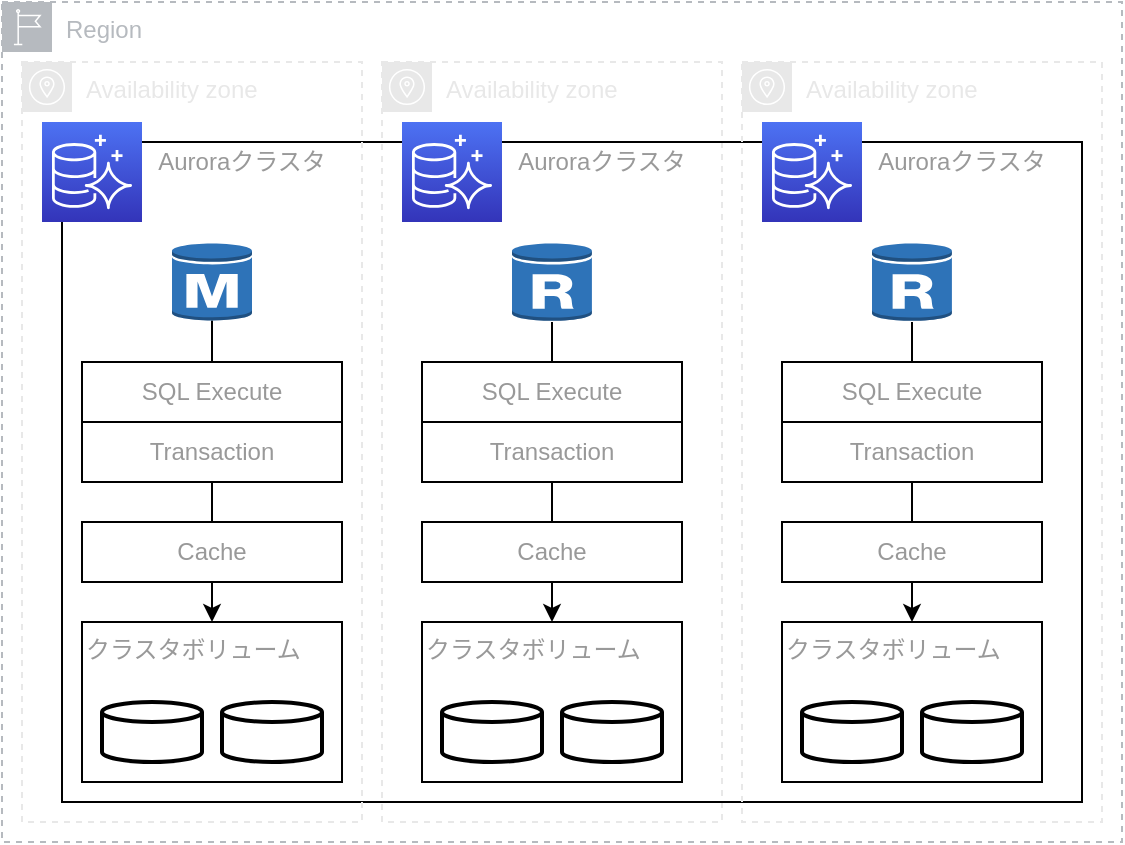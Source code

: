 <mxfile>
    <diagram id="3937Sx6mrg3jVrlZ0Cja" name="Auroraの構成要素">
        <mxGraphModel dx="1422" dy="830" grid="1" gridSize="10" guides="1" tooltips="1" connect="1" arrows="1" fold="1" page="1" pageScale="1" pageWidth="827" pageHeight="1169" math="0" shadow="0">
            <root>
                <mxCell id="t3JRFxsmLGdS5MA3n8nu-0"/>
                <mxCell id="t3JRFxsmLGdS5MA3n8nu-1" parent="t3JRFxsmLGdS5MA3n8nu-0"/>
                <mxCell id="t3JRFxsmLGdS5MA3n8nu-26" value="Availability zone" style="outlineConnect=0;gradientColor=none;html=1;whiteSpace=wrap;fontSize=12;fontStyle=0;shape=mxgraph.aws4.group;grIcon=mxgraph.aws4.group_availability_zone;strokeColor=#E8E8E8;fillColor=none;verticalAlign=top;align=left;spacingLeft=30;fontColor=#E8E8E8;dashed=1;" vertex="1" parent="t3JRFxsmLGdS5MA3n8nu-1">
                    <mxGeometry x="200" y="40" width="170" height="380" as="geometry"/>
                </mxCell>
                <mxCell id="t3JRFxsmLGdS5MA3n8nu-15" value="" style="rounded=0;whiteSpace=wrap;html=1;fontColor=#999999;fillColor=none;" vertex="1" parent="t3JRFxsmLGdS5MA3n8nu-1">
                    <mxGeometry x="40" y="80" width="510" height="330" as="geometry"/>
                </mxCell>
                <mxCell id="t3JRFxsmLGdS5MA3n8nu-2" value="Region" style="outlineConnect=0;gradientColor=none;html=1;whiteSpace=wrap;fontSize=12;fontStyle=0;shape=mxgraph.aws4.group;grIcon=mxgraph.aws4.group_region;strokeColor=#B6BABF;fillColor=none;verticalAlign=top;align=left;spacingLeft=30;fontColor=#B6BABF;dashed=1;" vertex="1" parent="t3JRFxsmLGdS5MA3n8nu-1">
                    <mxGeometry x="10" y="10" width="560" height="420" as="geometry"/>
                </mxCell>
                <mxCell id="t3JRFxsmLGdS5MA3n8nu-3" value="Availability zone" style="outlineConnect=0;gradientColor=none;html=1;whiteSpace=wrap;fontSize=12;fontStyle=0;shape=mxgraph.aws4.group;grIcon=mxgraph.aws4.group_availability_zone;strokeColor=#E8E8E8;fillColor=none;verticalAlign=top;align=left;spacingLeft=30;fontColor=#E8E8E8;dashed=1;" vertex="1" parent="t3JRFxsmLGdS5MA3n8nu-1">
                    <mxGeometry x="20" y="40" width="170" height="380" as="geometry"/>
                </mxCell>
                <mxCell id="t3JRFxsmLGdS5MA3n8nu-10" value="" style="strokeWidth=2;html=1;shape=mxgraph.flowchart.database;whiteSpace=wrap;fontColor=#999999;" vertex="1" parent="t3JRFxsmLGdS5MA3n8nu-1">
                    <mxGeometry x="60" y="360" width="50" height="30" as="geometry"/>
                </mxCell>
                <mxCell id="t3JRFxsmLGdS5MA3n8nu-11" value="" style="strokeWidth=2;html=1;shape=mxgraph.flowchart.database;whiteSpace=wrap;fontColor=#999999;" vertex="1" parent="t3JRFxsmLGdS5MA3n8nu-1">
                    <mxGeometry x="120" y="360" width="50" height="30" as="geometry"/>
                </mxCell>
                <mxCell id="t3JRFxsmLGdS5MA3n8nu-14" value="" style="points=[[0,0,0],[0.25,0,0],[0.5,0,0],[0.75,0,0],[1,0,0],[0,1,0],[0.25,1,0],[0.5,1,0],[0.75,1,0],[1,1,0],[0,0.25,0],[0,0.5,0],[0,0.75,0],[1,0.25,0],[1,0.5,0],[1,0.75,0]];outlineConnect=0;fontColor=#232F3E;gradientColor=#4D72F3;gradientDirection=north;fillColor=#3334B9;strokeColor=#ffffff;dashed=0;verticalLabelPosition=bottom;verticalAlign=top;align=center;html=1;fontSize=12;fontStyle=0;aspect=fixed;shape=mxgraph.aws4.resourceIcon;resIcon=mxgraph.aws4.aurora;" vertex="1" parent="t3JRFxsmLGdS5MA3n8nu-1">
                    <mxGeometry x="30" y="70" width="50" height="50" as="geometry"/>
                </mxCell>
                <mxCell id="t3JRFxsmLGdS5MA3n8nu-57" style="edgeStyle=orthogonalEdgeStyle;rounded=0;orthogonalLoop=1;jettySize=auto;html=1;exitX=0.5;exitY=0.98;exitDx=0;exitDy=0;exitPerimeter=0;fontColor=#999999;" edge="1" parent="t3JRFxsmLGdS5MA3n8nu-1" source="t3JRFxsmLGdS5MA3n8nu-18" target="t3JRFxsmLGdS5MA3n8nu-24">
                    <mxGeometry relative="1" as="geometry"/>
                </mxCell>
                <mxCell id="t3JRFxsmLGdS5MA3n8nu-18" value="" style="outlineConnect=0;dashed=0;verticalLabelPosition=bottom;verticalAlign=top;align=center;html=1;shape=mxgraph.aws3.rds_db_instance;fillColor=#2E73B8;gradientColor=none;fontColor=#999999;" vertex="1" parent="t3JRFxsmLGdS5MA3n8nu-1">
                    <mxGeometry x="95" y="130" width="40" height="40" as="geometry"/>
                </mxCell>
                <mxCell id="t3JRFxsmLGdS5MA3n8nu-59" style="edgeStyle=orthogonalEdgeStyle;rounded=0;orthogonalLoop=1;jettySize=auto;html=1;entryX=0.5;entryY=0;entryDx=0;entryDy=0;fontColor=#999999;" edge="1" parent="t3JRFxsmLGdS5MA3n8nu-1" source="t3JRFxsmLGdS5MA3n8nu-19" target="t3JRFxsmLGdS5MA3n8nu-35">
                    <mxGeometry relative="1" as="geometry"/>
                </mxCell>
                <mxCell id="t3JRFxsmLGdS5MA3n8nu-19" value="" style="outlineConnect=0;dashed=0;verticalLabelPosition=bottom;verticalAlign=top;align=center;html=1;shape=mxgraph.aws3.rds_db_instance_read_replica;fillColor=#2E73B8;gradientColor=none;fontColor=#999999;" vertex="1" parent="t3JRFxsmLGdS5MA3n8nu-1">
                    <mxGeometry x="265" y="130" width="40" height="40" as="geometry"/>
                </mxCell>
                <mxCell id="t3JRFxsmLGdS5MA3n8nu-21" value="&lt;span style=&quot;color: rgb(153 , 153 , 153) ; font-family: &amp;#34;helvetica&amp;#34; ; font-size: 12px ; font-style: normal ; font-weight: 400 ; letter-spacing: normal ; text-align: center ; text-indent: 0px ; text-transform: none ; word-spacing: 0px ; display: inline ; float: none&quot;&gt;Auroraクラスタ&lt;/span&gt;" style="text;html=1;strokeColor=none;fillColor=none;align=center;verticalAlign=middle;whiteSpace=wrap;rounded=0;fontColor=#999999;" vertex="1" parent="t3JRFxsmLGdS5MA3n8nu-1">
                    <mxGeometry x="80" y="80" width="100" height="20" as="geometry"/>
                </mxCell>
                <mxCell id="t3JRFxsmLGdS5MA3n8nu-22" value="Transaction&lt;span style=&quot;color: rgba(0 , 0 , 0 , 0) ; font-family: monospace ; font-size: 0px&quot;&gt;%3CmxGraphModel%3E%3Croot%3E%3CmxCell%20id%3D%220%22%2F%3E%3CmxCell%20id%3D%221%22%20parent%3D%220%22%2F%3E%3CmxCell%20id%3D%222%22%20value%3D%22SQL%20Execute%22%20style%3D%22rounded%3D0%3BwhiteSpace%3Dwrap%3Bhtml%3D1%3BfontColor%3D%23999999%3B%22%20vertex%3D%221%22%20parent%3D%221%22%3E%3CmxGeometry%20x%3D%2250%22%20y%3D%22190%22%20width%3D%22110%22%20height%3D%2230%22%20as%3D%22geometry%22%2F%3E%3C%2FmxCell%3E%3C%2Froot%3E%3C%2FmxGraphModel%3E&lt;/span&gt;" style="rounded=0;whiteSpace=wrap;html=1;fontColor=#999999;" vertex="1" parent="t3JRFxsmLGdS5MA3n8nu-1">
                    <mxGeometry x="50" y="220" width="130" height="30" as="geometry"/>
                </mxCell>
                <mxCell id="t3JRFxsmLGdS5MA3n8nu-23" value="Cache" style="rounded=0;whiteSpace=wrap;html=1;fontColor=#999999;" vertex="1" parent="t3JRFxsmLGdS5MA3n8nu-1">
                    <mxGeometry x="50" y="270" width="130" height="30" as="geometry"/>
                </mxCell>
                <mxCell id="t3JRFxsmLGdS5MA3n8nu-24" value="クラスタボリューム" style="rounded=0;whiteSpace=wrap;html=1;fillColor=none;fontColor=#999999;align=left;verticalAlign=top;" vertex="1" parent="t3JRFxsmLGdS5MA3n8nu-1">
                    <mxGeometry x="50" y="320" width="130" height="80" as="geometry"/>
                </mxCell>
                <mxCell id="t3JRFxsmLGdS5MA3n8nu-27" value="SQL Execute" style="rounded=0;whiteSpace=wrap;html=1;fontColor=#999999;" vertex="1" parent="t3JRFxsmLGdS5MA3n8nu-1">
                    <mxGeometry x="220" y="190" width="130" height="30" as="geometry"/>
                </mxCell>
                <mxCell id="t3JRFxsmLGdS5MA3n8nu-28" value="" style="strokeWidth=2;html=1;shape=mxgraph.flowchart.database;whiteSpace=wrap;fontColor=#999999;" vertex="1" parent="t3JRFxsmLGdS5MA3n8nu-1">
                    <mxGeometry x="230" y="360" width="50" height="30" as="geometry"/>
                </mxCell>
                <mxCell id="t3JRFxsmLGdS5MA3n8nu-29" value="" style="strokeWidth=2;html=1;shape=mxgraph.flowchart.database;whiteSpace=wrap;fontColor=#999999;" vertex="1" parent="t3JRFxsmLGdS5MA3n8nu-1">
                    <mxGeometry x="290" y="360" width="50" height="30" as="geometry"/>
                </mxCell>
                <mxCell id="t3JRFxsmLGdS5MA3n8nu-30" value="" style="points=[[0,0,0],[0.25,0,0],[0.5,0,0],[0.75,0,0],[1,0,0],[0,1,0],[0.25,1,0],[0.5,1,0],[0.75,1,0],[1,1,0],[0,0.25,0],[0,0.5,0],[0,0.75,0],[1,0.25,0],[1,0.5,0],[1,0.75,0]];outlineConnect=0;fontColor=#232F3E;gradientColor=#4D72F3;gradientDirection=north;fillColor=#3334B9;strokeColor=#ffffff;dashed=0;verticalLabelPosition=bottom;verticalAlign=top;align=center;html=1;fontSize=12;fontStyle=0;aspect=fixed;shape=mxgraph.aws4.resourceIcon;resIcon=mxgraph.aws4.aurora;" vertex="1" parent="t3JRFxsmLGdS5MA3n8nu-1">
                    <mxGeometry x="210" y="70" width="50" height="50" as="geometry"/>
                </mxCell>
                <mxCell id="t3JRFxsmLGdS5MA3n8nu-32" value="&lt;span style=&quot;color: rgb(153 , 153 , 153) ; font-family: &amp;#34;helvetica&amp;#34; ; font-size: 12px ; font-style: normal ; font-weight: 400 ; letter-spacing: normal ; text-align: center ; text-indent: 0px ; text-transform: none ; word-spacing: 0px ; display: inline ; float: none&quot;&gt;Auroraクラスタ&lt;/span&gt;" style="text;html=1;strokeColor=none;fillColor=none;align=center;verticalAlign=middle;whiteSpace=wrap;rounded=0;fontColor=#999999;" vertex="1" parent="t3JRFxsmLGdS5MA3n8nu-1">
                    <mxGeometry x="260" y="80" width="100" height="20" as="geometry"/>
                </mxCell>
                <mxCell id="t3JRFxsmLGdS5MA3n8nu-33" value="Transaction&lt;span style=&quot;color: rgba(0 , 0 , 0 , 0) ; font-family: monospace ; font-size: 0px&quot;&gt;%3CmxGraphModel%3E%3Croot%3E%3CmxCell%20id%3D%220%22%2F%3E%3CmxCell%20id%3D%221%22%20parent%3D%220%22%2F%3E%3CmxCell%20id%3D%222%22%20value%3D%22SQL%20Execute%22%20style%3D%22rounded%3D0%3BwhiteSpace%3Dwrap%3Bhtml%3D1%3BfontColor%3D%23999999%3B%22%20vertex%3D%221%22%20parent%3D%221%22%3E%3CmxGeometry%20x%3D%2250%22%20y%3D%22190%22%20width%3D%22110%22%20height%3D%2230%22%20as%3D%22geometry%22%2F%3E%3C%2FmxCell%3E%3C%2Froot%3E%3C%2FmxGraphModel%3E&lt;/span&gt;" style="rounded=0;whiteSpace=wrap;html=1;fontColor=#999999;" vertex="1" parent="t3JRFxsmLGdS5MA3n8nu-1">
                    <mxGeometry x="220" y="220" width="130" height="30" as="geometry"/>
                </mxCell>
                <mxCell id="t3JRFxsmLGdS5MA3n8nu-34" value="Cache" style="rounded=0;whiteSpace=wrap;html=1;fontColor=#999999;" vertex="1" parent="t3JRFxsmLGdS5MA3n8nu-1">
                    <mxGeometry x="220" y="270" width="130" height="30" as="geometry"/>
                </mxCell>
                <mxCell id="t3JRFxsmLGdS5MA3n8nu-35" value="クラスタボリューム" style="rounded=0;whiteSpace=wrap;html=1;fillColor=none;fontColor=#999999;align=left;verticalAlign=top;" vertex="1" parent="t3JRFxsmLGdS5MA3n8nu-1">
                    <mxGeometry x="220" y="320" width="130" height="80" as="geometry"/>
                </mxCell>
                <mxCell id="t3JRFxsmLGdS5MA3n8nu-46" value="Availability zone" style="outlineConnect=0;gradientColor=none;html=1;whiteSpace=wrap;fontSize=12;fontStyle=0;shape=mxgraph.aws4.group;grIcon=mxgraph.aws4.group_availability_zone;strokeColor=#E8E8E8;fillColor=none;verticalAlign=top;align=left;spacingLeft=30;fontColor=#E8E8E8;dashed=1;" vertex="1" parent="t3JRFxsmLGdS5MA3n8nu-1">
                    <mxGeometry x="380" y="40" width="180" height="380" as="geometry"/>
                </mxCell>
                <mxCell id="t3JRFxsmLGdS5MA3n8nu-48" value="" style="strokeWidth=2;html=1;shape=mxgraph.flowchart.database;whiteSpace=wrap;fontColor=#999999;" vertex="1" parent="t3JRFxsmLGdS5MA3n8nu-1">
                    <mxGeometry x="410" y="360" width="50" height="30" as="geometry"/>
                </mxCell>
                <mxCell id="t3JRFxsmLGdS5MA3n8nu-49" value="" style="strokeWidth=2;html=1;shape=mxgraph.flowchart.database;whiteSpace=wrap;fontColor=#999999;" vertex="1" parent="t3JRFxsmLGdS5MA3n8nu-1">
                    <mxGeometry x="470" y="360" width="50" height="30" as="geometry"/>
                </mxCell>
                <mxCell id="t3JRFxsmLGdS5MA3n8nu-50" value="" style="points=[[0,0,0],[0.25,0,0],[0.5,0,0],[0.75,0,0],[1,0,0],[0,1,0],[0.25,1,0],[0.5,1,0],[0.75,1,0],[1,1,0],[0,0.25,0],[0,0.5,0],[0,0.75,0],[1,0.25,0],[1,0.5,0],[1,0.75,0]];outlineConnect=0;fontColor=#232F3E;gradientColor=#4D72F3;gradientDirection=north;fillColor=#3334B9;strokeColor=#ffffff;dashed=0;verticalLabelPosition=bottom;verticalAlign=top;align=center;html=1;fontSize=12;fontStyle=0;aspect=fixed;shape=mxgraph.aws4.resourceIcon;resIcon=mxgraph.aws4.aurora;" vertex="1" parent="t3JRFxsmLGdS5MA3n8nu-1">
                    <mxGeometry x="390" y="70" width="50" height="50" as="geometry"/>
                </mxCell>
                <mxCell id="t3JRFxsmLGdS5MA3n8nu-52" value="&lt;span style=&quot;color: rgb(153 , 153 , 153) ; font-family: &amp;#34;helvetica&amp;#34; ; font-size: 12px ; font-style: normal ; font-weight: 400 ; letter-spacing: normal ; text-align: center ; text-indent: 0px ; text-transform: none ; word-spacing: 0px ; display: inline ; float: none&quot;&gt;Auroraクラスタ&lt;/span&gt;" style="text;html=1;strokeColor=none;fillColor=none;align=center;verticalAlign=middle;whiteSpace=wrap;rounded=0;fontColor=#999999;" vertex="1" parent="t3JRFxsmLGdS5MA3n8nu-1">
                    <mxGeometry x="440" y="80" width="100" height="20" as="geometry"/>
                </mxCell>
                <mxCell id="t3JRFxsmLGdS5MA3n8nu-55" value="クラスタボリューム" style="rounded=0;whiteSpace=wrap;html=1;fillColor=none;fontColor=#999999;align=left;verticalAlign=top;" vertex="1" parent="t3JRFxsmLGdS5MA3n8nu-1">
                    <mxGeometry x="400" y="320" width="130" height="80" as="geometry"/>
                </mxCell>
                <mxCell id="t3JRFxsmLGdS5MA3n8nu-58" style="edgeStyle=orthogonalEdgeStyle;rounded=0;orthogonalLoop=1;jettySize=auto;html=1;entryX=0.5;entryY=0;entryDx=0;entryDy=0;fontColor=#999999;" edge="1" parent="t3JRFxsmLGdS5MA3n8nu-1" source="t3JRFxsmLGdS5MA3n8nu-56" target="t3JRFxsmLGdS5MA3n8nu-55">
                    <mxGeometry relative="1" as="geometry"/>
                </mxCell>
                <mxCell id="t3JRFxsmLGdS5MA3n8nu-56" value="" style="outlineConnect=0;dashed=0;verticalLabelPosition=bottom;verticalAlign=top;align=center;html=1;shape=mxgraph.aws3.rds_db_instance_read_replica;fillColor=#2E73B8;gradientColor=none;fontColor=#999999;" vertex="1" parent="t3JRFxsmLGdS5MA3n8nu-1">
                    <mxGeometry x="445" y="130" width="40" height="40" as="geometry"/>
                </mxCell>
                <mxCell id="t3JRFxsmLGdS5MA3n8nu-4" value="SQL Execute" style="rounded=0;whiteSpace=wrap;html=1;fontColor=#999999;" vertex="1" parent="t3JRFxsmLGdS5MA3n8nu-1">
                    <mxGeometry x="50" y="190" width="130" height="30" as="geometry"/>
                </mxCell>
                <mxCell id="t3JRFxsmLGdS5MA3n8nu-47" value="SQL Execute" style="rounded=0;whiteSpace=wrap;html=1;fontColor=#999999;" vertex="1" parent="t3JRFxsmLGdS5MA3n8nu-1">
                    <mxGeometry x="400" y="190" width="130" height="30" as="geometry"/>
                </mxCell>
                <mxCell id="t3JRFxsmLGdS5MA3n8nu-53" value="Transaction&lt;span style=&quot;color: rgba(0 , 0 , 0 , 0) ; font-family: monospace ; font-size: 0px&quot;&gt;%3CmxGraphModel%3E%3Croot%3E%3CmxCell%20id%3D%220%22%2F%3E%3CmxCell%20id%3D%221%22%20parent%3D%220%22%2F%3E%3CmxCell%20id%3D%222%22%20value%3D%22SQL%20Execute%22%20style%3D%22rounded%3D0%3BwhiteSpace%3Dwrap%3Bhtml%3D1%3BfontColor%3D%23999999%3B%22%20vertex%3D%221%22%20parent%3D%221%22%3E%3CmxGeometry%20x%3D%2250%22%20y%3D%22190%22%20width%3D%22110%22%20height%3D%2230%22%20as%3D%22geometry%22%2F%3E%3C%2FmxCell%3E%3C%2Froot%3E%3C%2FmxGraphModel%3E&lt;/span&gt;" style="rounded=0;whiteSpace=wrap;html=1;fontColor=#999999;" vertex="1" parent="t3JRFxsmLGdS5MA3n8nu-1">
                    <mxGeometry x="400" y="220" width="130" height="30" as="geometry"/>
                </mxCell>
                <mxCell id="t3JRFxsmLGdS5MA3n8nu-54" value="Cache" style="rounded=0;whiteSpace=wrap;html=1;fontColor=#999999;" vertex="1" parent="t3JRFxsmLGdS5MA3n8nu-1">
                    <mxGeometry x="400" y="270" width="130" height="30" as="geometry"/>
                </mxCell>
            </root>
        </mxGraphModel>
    </diagram>
    <diagram id="vu3ZDydbV9aOx110c9WJ" name="Storage Gateway">
        <mxGraphModel dx="1422" dy="830" grid="1" gridSize="10" guides="1" tooltips="1" connect="1" arrows="1" fold="1" page="1" pageScale="1" pageWidth="827" pageHeight="1169" math="0" shadow="0">
            <root>
                <mxCell id="IOKurdRcrIk726-1JUdn-0"/>
                <mxCell id="IOKurdRcrIk726-1JUdn-1" parent="IOKurdRcrIk726-1JUdn-0"/>
                <mxCell id="IOKurdRcrIk726-1JUdn-4" value="企業データセンター" style="rounded=1;arcSize=10;dashed=0;fillColor=none;gradientColor=none;strokeWidth=2;fontColor=#999999;verticalAlign=top;" vertex="1" parent="IOKurdRcrIk726-1JUdn-1">
                    <mxGeometry x="10" y="30" width="180" height="170" as="geometry"/>
                </mxCell>
                <mxCell id="IOKurdRcrIk726-1JUdn-5" value="" style="dashed=0;html=1;shape=mxgraph.aws3.corporate_data_center;fillColor=#7D7C7C;gradientColor=none;dashed=0;" vertex="1" parent="IOKurdRcrIk726-1JUdn-1">
                    <mxGeometry x="30" y="10" width="30" height="42" as="geometry"/>
                </mxCell>
                <mxCell id="IOKurdRcrIk726-1JUdn-10" value="" style="rounded=1;arcSize=10;dashed=0;fillColor=none;gradientColor=none;strokeWidth=2;fontColor=#999999;" vertex="1" parent="IOKurdRcrIk726-1JUdn-1">
                    <mxGeometry x="380" y="30" width="190" height="170" as="geometry"/>
                </mxCell>
                <mxCell id="IOKurdRcrIk726-1JUdn-11" value="" style="dashed=0;html=1;shape=mxgraph.aws3.cloud;fillColor=#F58536;gradientColor=none;dashed=0;fontColor=#999999;" vertex="1" parent="IOKurdRcrIk726-1JUdn-1">
                    <mxGeometry x="400" y="10" width="52" height="36" as="geometry"/>
                </mxCell>
                <mxCell id="IOKurdRcrIk726-1JUdn-14" value="" style="outlineConnect=0;dashed=0;verticalLabelPosition=bottom;verticalAlign=top;align=center;html=1;shape=mxgraph.aws3.internet_2;fillColor=#D2D3D3;gradientColor=none;fontColor=#999999;" vertex="1" parent="IOKurdRcrIk726-1JUdn-1">
                    <mxGeometry x="250.5" y="10" width="79.5" height="54" as="geometry"/>
                </mxCell>
                <mxCell id="IOKurdRcrIk726-1JUdn-19" style="edgeStyle=orthogonalEdgeStyle;rounded=0;orthogonalLoop=1;jettySize=auto;html=1;entryX=0;entryY=0.5;entryDx=0;entryDy=0;entryPerimeter=0;fontColor=#999999;" edge="1" parent="IOKurdRcrIk726-1JUdn-1" source="IOKurdRcrIk726-1JUdn-8" target="IOKurdRcrIk726-1JUdn-17">
                    <mxGeometry relative="1" as="geometry"/>
                </mxCell>
                <mxCell id="IOKurdRcrIk726-1JUdn-8" value="Traditional&lt;br&gt;セーバー" style="pointerEvents=1;shadow=0;dashed=0;html=1;strokeColor=none;labelPosition=center;verticalLabelPosition=bottom;verticalAlign=top;outlineConnect=0;align=center;shape=mxgraph.office.servers.server_generic;fillColor=#CCCBCB;fontColor=#999999;" vertex="1" parent="IOKurdRcrIk726-1JUdn-1">
                    <mxGeometry x="50" y="79" width="27" height="52" as="geometry"/>
                </mxCell>
                <mxCell id="IOKurdRcrIk726-1JUdn-17" value="&lt;font color=&quot;#999999&quot;&gt;S3 Glacier&lt;/font&gt;" style="points=[[0,0,0],[0.25,0,0],[0.5,0,0],[0.75,0,0],[1,0,0],[0,1,0],[0.25,1,0],[0.5,1,0],[0.75,1,0],[1,1,0],[0,0.25,0],[0,0.5,0],[0,0.75,0],[1,0.25,0],[1,0.5,0],[1,0.75,0]];outlineConnect=0;fontColor=#232F3E;gradientColor=#60A337;gradientDirection=north;fillColor=#277116;strokeColor=#ffffff;dashed=0;verticalLabelPosition=bottom;verticalAlign=top;align=center;html=1;fontSize=12;fontStyle=0;aspect=fixed;shape=mxgraph.aws4.resourceIcon;resIcon=mxgraph.aws4.glacier;" vertex="1" parent="IOKurdRcrIk726-1JUdn-1">
                    <mxGeometry x="490" y="81" width="48" height="48" as="geometry"/>
                </mxCell>
                <mxCell id="IOKurdRcrIk726-1JUdn-9" value="Storage &lt;br&gt;Gateway" style="outlineConnect=0;dashed=0;verticalLabelPosition=bottom;verticalAlign=top;align=center;html=1;shape=mxgraph.aws3.storage_gateway;fillColor=#E05243;gradientColor=none;fontColor=#999999;" vertex="1" parent="IOKurdRcrIk726-1JUdn-1">
                    <mxGeometry x="120" y="80" width="40" height="50" as="geometry"/>
                </mxCell>
                <mxCell id="IOKurdRcrIk726-1JUdn-13" value="VPN接続" style="outlineConnect=0;dashed=0;verticalLabelPosition=bottom;verticalAlign=top;align=center;html=1;shape=mxgraph.aws3.vpn_connection;fillColor=#F58534;gradientColor=none;fontColor=#999999;" vertex="1" parent="IOKurdRcrIk726-1JUdn-1">
                    <mxGeometry x="220" y="81" width="58.5" height="50" as="geometry"/>
                </mxCell>
                <mxCell id="IOKurdRcrIk726-1JUdn-12" value="Direct&lt;br&gt;Connect" style="outlineConnect=0;dashed=0;verticalLabelPosition=bottom;verticalAlign=top;align=center;html=1;shape=mxgraph.aws3.direct_connect;fillColor=#F58536;gradientColor=none;fontColor=#999999;" vertex="1" parent="IOKurdRcrIk726-1JUdn-1">
                    <mxGeometry x="310" y="81" width="40" height="50" as="geometry"/>
                </mxCell>
                <mxCell id="IOKurdRcrIk726-1JUdn-16" value="&lt;font color=&quot;#999999&quot;&gt;S3&lt;/font&gt;" style="points=[[0,0,0],[0.25,0,0],[0.5,0,0],[0.75,0,0],[1,0,0],[0,1,0],[0.25,1,0],[0.5,1,0],[0.75,1,0],[1,1,0],[0,0.25,0],[0,0.5,0],[0,0.75,0],[1,0.25,0],[1,0.5,0],[1,0.75,0]];outlineConnect=0;fontColor=#232F3E;gradientColor=#60A337;gradientDirection=north;fillColor=#277116;strokeColor=#ffffff;dashed=0;verticalLabelPosition=bottom;verticalAlign=top;align=center;html=1;fontSize=12;fontStyle=0;aspect=fixed;shape=mxgraph.aws4.resourceIcon;resIcon=mxgraph.aws4.s3;" vertex="1" parent="IOKurdRcrIk726-1JUdn-1">
                    <mxGeometry x="414" y="81" width="50" height="50" as="geometry"/>
                </mxCell>
                <mxCell id="IOKurdRcrIk726-1JUdn-22" value="" style="rounded=1;arcSize=10;dashed=0;fillColor=none;gradientColor=none;strokeWidth=2;fontColor=#999999;" vertex="1" parent="IOKurdRcrIk726-1JUdn-1">
                    <mxGeometry x="10" y="270" width="390" height="170" as="geometry"/>
                </mxCell>
                <mxCell id="IOKurdRcrIk726-1JUdn-23" value="" style="dashed=0;html=1;shape=mxgraph.aws3.cloud;fillColor=#F58536;gradientColor=none;dashed=0;fontColor=#999999;" vertex="1" parent="IOKurdRcrIk726-1JUdn-1">
                    <mxGeometry x="30" y="250" width="52" height="36" as="geometry"/>
                </mxCell>
                <mxCell id="IOKurdRcrIk726-1JUdn-28" style="edgeStyle=orthogonalEdgeStyle;rounded=0;orthogonalLoop=1;jettySize=auto;html=1;fontColor=#999999;" edge="1" parent="IOKurdRcrIk726-1JUdn-1" source="IOKurdRcrIk726-1JUdn-24" target="IOKurdRcrIk726-1JUdn-27">
                    <mxGeometry relative="1" as="geometry"/>
                </mxCell>
                <mxCell id="IOKurdRcrIk726-1JUdn-24" value="EC2" style="outlineConnect=0;dashed=0;verticalLabelPosition=bottom;verticalAlign=top;align=center;html=1;shape=mxgraph.aws3.ec2;fillColor=#F58534;gradientColor=none;fontColor=#999999;" vertex="1" parent="IOKurdRcrIk726-1JUdn-1">
                    <mxGeometry x="42.5" y="320" width="42" height="50" as="geometry"/>
                </mxCell>
                <mxCell id="IOKurdRcrIk726-1JUdn-25" value="Storage &lt;br&gt;Gateway" style="outlineConnect=0;dashed=0;verticalLabelPosition=bottom;verticalAlign=top;align=center;html=1;shape=mxgraph.aws3.storage_gateway;fillColor=#E05243;gradientColor=none;fontColor=#999999;" vertex="1" parent="IOKurdRcrIk726-1JUdn-1">
                    <mxGeometry x="120" y="320" width="40" height="50" as="geometry"/>
                </mxCell>
                <mxCell id="IOKurdRcrIk726-1JUdn-26" value="&lt;font color=&quot;#999999&quot;&gt;S3&lt;/font&gt;" style="points=[[0,0,0],[0.25,0,0],[0.5,0,0],[0.75,0,0],[1,0,0],[0,1,0],[0.25,1,0],[0.5,1,0],[0.75,1,0],[1,1,0],[0,0.25,0],[0,0.5,0],[0,0.75,0],[1,0.25,0],[1,0.5,0],[1,0.75,0]];outlineConnect=0;fontColor=#232F3E;gradientColor=#60A337;gradientDirection=north;fillColor=#277116;strokeColor=#ffffff;dashed=0;verticalLabelPosition=bottom;verticalAlign=top;align=center;html=1;fontSize=12;fontStyle=0;aspect=fixed;shape=mxgraph.aws4.resourceIcon;resIcon=mxgraph.aws4.s3;" vertex="1" parent="IOKurdRcrIk726-1JUdn-1">
                    <mxGeometry x="240" y="320" width="50" height="50" as="geometry"/>
                </mxCell>
                <mxCell id="IOKurdRcrIk726-1JUdn-27" value="&lt;font color=&quot;#999999&quot;&gt;S3 Glacier&lt;/font&gt;" style="points=[[0,0,0],[0.25,0,0],[0.5,0,0],[0.75,0,0],[1,0,0],[0,1,0],[0.25,1,0],[0.5,1,0],[0.75,1,0],[1,1,0],[0,0.25,0],[0,0.5,0],[0,0.75,0],[1,0.25,0],[1,0.5,0],[1,0.75,0]];outlineConnect=0;fontColor=#232F3E;gradientColor=#60A337;gradientDirection=north;fillColor=#277116;strokeColor=#ffffff;dashed=0;verticalLabelPosition=bottom;verticalAlign=top;align=center;html=1;fontSize=12;fontStyle=0;aspect=fixed;shape=mxgraph.aws4.resourceIcon;resIcon=mxgraph.aws4.glacier;" vertex="1" parent="IOKurdRcrIk726-1JUdn-1">
                    <mxGeometry x="320" y="321" width="48" height="48" as="geometry"/>
                </mxCell>
                <mxCell id="IOKurdRcrIk726-1JUdn-29" value="❏ AWS配置" style="text;html=1;strokeColor=none;fillColor=none;align=center;verticalAlign=middle;whiteSpace=wrap;rounded=0;fontColor=#999999;" vertex="1" parent="IOKurdRcrIk726-1JUdn-1">
                    <mxGeometry y="450" width="90" height="20" as="geometry"/>
                </mxCell>
                <mxCell id="IOKurdRcrIk726-1JUdn-30" value="❏ オンプレミス配置" style="text;html=1;strokeColor=none;fillColor=none;align=center;verticalAlign=middle;whiteSpace=wrap;rounded=0;fontColor=#999999;" vertex="1" parent="IOKurdRcrIk726-1JUdn-1">
                    <mxGeometry y="210" width="120" height="20" as="geometry"/>
                </mxCell>
            </root>
        </mxGraphModel>
    </diagram>
    <diagram id="18Yam5CqPNlsGFHrWVM9" name="EFSの構成要素">
        <mxGraphModel dx="1360" dy="830" grid="1" gridSize="10" guides="1" tooltips="1" connect="1" arrows="1" fold="1" page="1" pageScale="1" pageWidth="827" pageHeight="1169" math="0" shadow="0">
            <root>
                <mxCell id="-505NrgO73npUM62k7Go-0"/>
                <mxCell id="-505NrgO73npUM62k7Go-1" parent="-505NrgO73npUM62k7Go-0"/>
                <mxCell id="oRA-MB3M90CwGi-FHDS5-10" value="ファイルシステム" style="rounded=0;whiteSpace=wrap;html=1;fillColor=none;verticalAlign=top;fontColor=#999999;" parent="-505NrgO73npUM62k7Go-1" vertex="1">
                    <mxGeometry x="420" y="60" width="120" height="410" as="geometry"/>
                </mxCell>
                <mxCell id="oRA-MB3M90CwGi-FHDS5-4" value="" style="rounded=0;whiteSpace=wrap;html=1;fillColor=none;" parent="-505NrgO73npUM62k7Go-1" vertex="1">
                    <mxGeometry x="170" y="50" width="420" height="440" as="geometry"/>
                </mxCell>
                <mxCell id="-505NrgO73npUM62k7Go-2" value="Region" style="outlineConnect=0;gradientColor=none;html=1;whiteSpace=wrap;fontSize=12;fontStyle=0;shape=mxgraph.aws4.group;grIcon=mxgraph.aws4.group_region;strokeColor=#B6BABF;fillColor=none;verticalAlign=top;align=left;spacingLeft=30;fontColor=#B6BABF;dashed=1;" parent="-505NrgO73npUM62k7Go-1" vertex="1">
                    <mxGeometry x="10" y="10" width="630" height="490" as="geometry"/>
                </mxCell>
                <mxCell id="-505NrgO73npUM62k7Go-3" value="Availability zone" style="outlineConnect=0;gradientColor=none;html=1;whiteSpace=wrap;fontSize=12;fontStyle=0;shape=mxgraph.aws4.group;grIcon=mxgraph.aws4.group_availability_zone;strokeColor=#E8E8E8;fillColor=none;verticalAlign=top;align=left;spacingLeft=30;fontColor=#E8E8E8;dashed=1;" parent="-505NrgO73npUM62k7Go-1" vertex="1">
                    <mxGeometry x="20" y="40" width="600" height="140" as="geometry"/>
                </mxCell>
                <mxCell id="oRA-MB3M90CwGi-FHDS5-13" style="edgeStyle=orthogonalEdgeStyle;rounded=0;orthogonalLoop=1;jettySize=auto;html=1;entryX=0;entryY=0.5;entryDx=0;entryDy=0;entryPerimeter=0;fontColor=#999999;" parent="-505NrgO73npUM62k7Go-1" source="-505NrgO73npUM62k7Go-4" target="oRA-MB3M90CwGi-FHDS5-3" edge="1">
                    <mxGeometry relative="1" as="geometry"/>
                </mxCell>
                <mxCell id="-505NrgO73npUM62k7Go-4" value="&lt;font color=&quot;#999999&quot;&gt;EC2&lt;/font&gt;" style="outlineConnect=0;dashed=0;verticalLabelPosition=bottom;verticalAlign=top;align=center;html=1;shape=mxgraph.aws3.ec2;fillColor=#F58534;gradientColor=none;" parent="-505NrgO73npUM62k7Go-1" vertex="1">
                    <mxGeometry x="40" y="100" width="50" height="60" as="geometry"/>
                </mxCell>
                <mxCell id="oRA-MB3M90CwGi-FHDS5-0" value="&lt;font color=&quot;#999999&quot;&gt;マウンタターゲット&lt;/font&gt;" style="outlineConnect=0;fontColor=#232F3E;gradientColor=none;fillColor=#C7131F;strokeColor=none;dashed=0;verticalLabelPosition=bottom;verticalAlign=top;align=center;html=1;fontSize=12;fontStyle=0;aspect=fixed;shape=mxgraph.aws4.endpoint;" parent="-505NrgO73npUM62k7Go-1" vertex="1">
                    <mxGeometry x="320" y="98" width="60" height="60" as="geometry"/>
                </mxCell>
                <mxCell id="oRA-MB3M90CwGi-FHDS5-3" value="" style="whiteSpace=wrap;html=1;shape=mxgraph.basic.document" parent="-505NrgO73npUM62k7Go-1" vertex="1">
                    <mxGeometry x="450" y="95" width="60" height="70" as="geometry"/>
                </mxCell>
                <mxCell id="-505NrgO73npUM62k7Go-6" value="&lt;font color=&quot;#999999&quot;&gt;EFS&lt;/font&gt;" style="outlineConnect=0;dashed=0;verticalLabelPosition=bottom;verticalAlign=top;align=center;html=1;shape=mxgraph.aws3.efs;fillColor=#E05243;gradientColor=none;" parent="-505NrgO73npUM62k7Go-1" vertex="1">
                    <mxGeometry x="140" y="30" width="60" height="65" as="geometry"/>
                </mxCell>
                <mxCell id="oRA-MB3M90CwGi-FHDS5-5" value="セキュリティグループ" style="rounded=1;arcSize=10;dashed=1;strokeColor=#ff0000;fillColor=none;gradientColor=none;dashPattern=8 4;strokeWidth=2;verticalAlign=top;fontColor=#999999;" parent="-505NrgO73npUM62k7Go-1" vertex="1">
                    <mxGeometry x="290" y="60" width="120" height="410" as="geometry"/>
                </mxCell>
                <mxCell id="-505NrgO73npUM62k7Go-8" value="ターゲット&lt;br&gt;FQDN" style="rounded=0;whiteSpace=wrap;html=1;fillColor=none;fontColor=#999999;verticalAlign=top;" parent="-505NrgO73npUM62k7Go-1" vertex="1">
                    <mxGeometry x="210" y="60" width="70" height="410" as="geometry"/>
                </mxCell>
                <mxCell id="oRA-MB3M90CwGi-FHDS5-14" value="Availability zone" style="outlineConnect=0;gradientColor=none;html=1;whiteSpace=wrap;fontSize=12;fontStyle=0;shape=mxgraph.aws4.group;grIcon=mxgraph.aws4.group_availability_zone;strokeColor=#E8E8E8;fillColor=none;verticalAlign=top;align=left;spacingLeft=30;fontColor=#E8E8E8;dashed=1;" parent="-505NrgO73npUM62k7Go-1" vertex="1">
                    <mxGeometry x="20" y="190" width="600" height="140" as="geometry"/>
                </mxCell>
                <mxCell id="oRA-MB3M90CwGi-FHDS5-15" style="edgeStyle=orthogonalEdgeStyle;rounded=0;orthogonalLoop=1;jettySize=auto;html=1;entryX=0;entryY=0.5;entryDx=0;entryDy=0;entryPerimeter=0;fontColor=#999999;" parent="-505NrgO73npUM62k7Go-1" source="oRA-MB3M90CwGi-FHDS5-16" target="oRA-MB3M90CwGi-FHDS5-18" edge="1">
                    <mxGeometry relative="1" as="geometry">
                        <Array as="points">
                            <mxPoint x="470" y="255"/>
                            <mxPoint x="470" y="260"/>
                        </Array>
                    </mxGeometry>
                </mxCell>
                <mxCell id="oRA-MB3M90CwGi-FHDS5-16" value="&lt;font color=&quot;#999999&quot;&gt;EC2&lt;/font&gt;" style="outlineConnect=0;dashed=0;verticalLabelPosition=bottom;verticalAlign=top;align=center;html=1;shape=mxgraph.aws3.ec2;fillColor=#F58534;gradientColor=none;" parent="-505NrgO73npUM62k7Go-1" vertex="1">
                    <mxGeometry x="40" y="225" width="50" height="60" as="geometry"/>
                </mxCell>
                <mxCell id="oRA-MB3M90CwGi-FHDS5-17" value="&lt;font color=&quot;#999999&quot;&gt;マウンタターゲット&lt;/font&gt;" style="outlineConnect=0;fontColor=#232F3E;gradientColor=none;fillColor=#C7131F;strokeColor=none;dashed=0;verticalLabelPosition=bottom;verticalAlign=top;align=center;html=1;fontSize=12;fontStyle=0;aspect=fixed;shape=mxgraph.aws4.endpoint;" parent="-505NrgO73npUM62k7Go-1" vertex="1">
                    <mxGeometry x="320" y="225" width="60" height="60" as="geometry"/>
                </mxCell>
                <mxCell id="oRA-MB3M90CwGi-FHDS5-18" value="" style="whiteSpace=wrap;html=1;shape=mxgraph.basic.document" parent="-505NrgO73npUM62k7Go-1" vertex="1">
                    <mxGeometry x="460" y="225" width="60" height="70" as="geometry"/>
                </mxCell>
                <mxCell id="oRA-MB3M90CwGi-FHDS5-19" value="Availability zone" style="outlineConnect=0;gradientColor=none;html=1;whiteSpace=wrap;fontSize=12;fontStyle=0;shape=mxgraph.aws4.group;grIcon=mxgraph.aws4.group_availability_zone;strokeColor=#E8E8E8;fillColor=none;verticalAlign=top;align=left;spacingLeft=30;fontColor=#E8E8E8;dashed=1;" parent="-505NrgO73npUM62k7Go-1" vertex="1">
                    <mxGeometry x="20" y="338" width="600" height="140" as="geometry"/>
                </mxCell>
                <mxCell id="oRA-MB3M90CwGi-FHDS5-20" style="edgeStyle=orthogonalEdgeStyle;rounded=0;orthogonalLoop=1;jettySize=auto;html=1;entryX=0;entryY=0.5;entryDx=0;entryDy=0;entryPerimeter=0;fontColor=#999999;" parent="-505NrgO73npUM62k7Go-1" source="oRA-MB3M90CwGi-FHDS5-21" target="oRA-MB3M90CwGi-FHDS5-23" edge="1">
                    <mxGeometry relative="1" as="geometry">
                        <Array as="points">
                            <mxPoint x="460" y="405"/>
                            <mxPoint x="460" y="408"/>
                        </Array>
                    </mxGeometry>
                </mxCell>
                <mxCell id="oRA-MB3M90CwGi-FHDS5-21" value="&lt;font color=&quot;#999999&quot;&gt;EC2&lt;/font&gt;" style="outlineConnect=0;dashed=0;verticalLabelPosition=bottom;verticalAlign=top;align=center;html=1;shape=mxgraph.aws3.ec2;fillColor=#F58534;gradientColor=none;" parent="-505NrgO73npUM62k7Go-1" vertex="1">
                    <mxGeometry x="40" y="375" width="50" height="60" as="geometry"/>
                </mxCell>
                <mxCell id="oRA-MB3M90CwGi-FHDS5-22" value="&lt;font color=&quot;#999999&quot;&gt;マウンタターゲット&lt;/font&gt;" style="outlineConnect=0;fontColor=#232F3E;gradientColor=none;fillColor=#C7131F;strokeColor=none;dashed=0;verticalLabelPosition=bottom;verticalAlign=top;align=center;html=1;fontSize=12;fontStyle=0;aspect=fixed;shape=mxgraph.aws4.endpoint;" parent="-505NrgO73npUM62k7Go-1" vertex="1">
                    <mxGeometry x="320" y="375" width="60" height="60" as="geometry"/>
                </mxCell>
                <mxCell id="oRA-MB3M90CwGi-FHDS5-23" value="" style="whiteSpace=wrap;html=1;shape=mxgraph.basic.document" parent="-505NrgO73npUM62k7Go-1" vertex="1">
                    <mxGeometry x="450" y="373" width="60" height="70" as="geometry"/>
                </mxCell>
            </root>
        </mxGraphModel>
    </diagram>
    <diagram id="dI7genf-TWRrX6Eq--JQ" name="EBS">
        &#xa;
        <mxGraphModel dx="1422" dy="830" grid="1" gridSize="10" guides="1" tooltips="1" connect="1" arrows="1" fold="1" page="1" pageScale="1" pageWidth="827" pageHeight="1169" math="0" shadow="0">
            &#xa;
            <root>
                &#xa;
                <mxCell id="-TOKuqePsQWuJ8zjLpDi-0"/>
                &#xa;
                <mxCell id="-TOKuqePsQWuJ8zjLpDi-1" parent="-TOKuqePsQWuJ8zjLpDi-0"/>
                &#xa;
                <mxCell id="-TOKuqePsQWuJ8zjLpDi-17" value="Region" style="outlineConnect=0;gradientColor=none;html=1;whiteSpace=wrap;fontSize=12;fontStyle=0;shape=mxgraph.aws4.group;grIcon=mxgraph.aws4.group_region;strokeColor=#B6BABF;fillColor=none;verticalAlign=top;align=left;spacingLeft=30;fontColor=#B6BABF;dashed=1;" parent="-TOKuqePsQWuJ8zjLpDi-1" vertex="1">
                    &#xa;
                    <mxGeometry x="250" y="10" width="210" height="370" as="geometry"/>
                    &#xa;
                </mxCell>
                &#xa;
                <mxCell id="-TOKuqePsQWuJ8zjLpDi-19" value="Availability zone" style="outlineConnect=0;gradientColor=none;html=1;whiteSpace=wrap;fontSize=12;fontStyle=0;shape=mxgraph.aws4.group;grIcon=mxgraph.aws4.group_availability_zone;fillColor=none;verticalAlign=top;align=left;spacingLeft=30;fontColor=#545B64;dashed=1;strokeColor=#999999;" parent="-TOKuqePsQWuJ8zjLpDi-1" vertex="1">
                    &#xa;
                    <mxGeometry x="360" y="40" width="90" height="240" as="geometry"/>
                    &#xa;
                </mxCell>
                &#xa;
                <mxCell id="-TOKuqePsQWuJ8zjLpDi-2" value="Region" style="outlineConnect=0;gradientColor=none;html=1;whiteSpace=wrap;fontSize=12;fontStyle=0;shape=mxgraph.aws4.group;grIcon=mxgraph.aws4.group_region;strokeColor=#B6BABF;fillColor=none;verticalAlign=top;align=left;spacingLeft=30;fontColor=#B6BABF;dashed=1;" parent="-TOKuqePsQWuJ8zjLpDi-1" vertex="1">
                    &#xa;
                    <mxGeometry x="20" y="10" width="210" height="280" as="geometry"/>
                    &#xa;
                </mxCell>
                &#xa;
                <mxCell id="-TOKuqePsQWuJ8zjLpDi-11" value="Availability zone" style="outlineConnect=0;gradientColor=none;html=1;whiteSpace=wrap;fontSize=12;fontStyle=0;shape=mxgraph.aws4.group;grIcon=mxgraph.aws4.group_availability_zone;fillColor=none;verticalAlign=top;align=left;spacingLeft=30;fontColor=#545B64;dashed=1;strokeColor=#999999;" parent="-TOKuqePsQWuJ8zjLpDi-1" vertex="1">
                    &#xa;
                    <mxGeometry x="30" y="40" width="90" height="240" as="geometry"/>
                    &#xa;
                </mxCell>
                &#xa;
                <mxCell id="-TOKuqePsQWuJ8zjLpDi-12" value="Availability zone" style="outlineConnect=0;gradientColor=none;html=1;whiteSpace=wrap;fontSize=12;fontStyle=0;shape=mxgraph.aws4.group;grIcon=mxgraph.aws4.group_availability_zone;fillColor=none;verticalAlign=top;align=left;spacingLeft=30;fontColor=#545B64;dashed=1;strokeColor=#999999;" parent="-TOKuqePsQWuJ8zjLpDi-1" vertex="1">
                    &#xa;
                    <mxGeometry x="130" y="40" width="90" height="240" as="geometry"/>
                    &#xa;
                </mxCell>
                &#xa;
                <mxCell id="-TOKuqePsQWuJ8zjLpDi-13" value="〇" style="edgeStyle=orthogonalEdgeStyle;rounded=0;orthogonalLoop=1;jettySize=auto;html=1;fontColor=#999999;" parent="-TOKuqePsQWuJ8zjLpDi-1" source="-TOKuqePsQWuJ8zjLpDi-3" target="-TOKuqePsQWuJ8zjLpDi-9" edge="1">
                    &#xa;
                    <mxGeometry relative="1" as="geometry"/>
                    &#xa;
                </mxCell>
                &#xa;
                <mxCell id="-TOKuqePsQWuJ8zjLpDi-3" value="&lt;font color=&quot;#999999&quot;&gt;EC2&lt;/font&gt;" style="outlineConnect=0;dashed=0;verticalLabelPosition=bottom;verticalAlign=top;align=center;html=1;shape=mxgraph.aws3.ec2;fillColor=#F58534;gradientColor=none;" parent="-TOKuqePsQWuJ8zjLpDi-1" vertex="1">
                    &#xa;
                    <mxGeometry x="50" y="80" width="50" height="60" as="geometry"/>
                    &#xa;
                </mxCell>
                &#xa;
                <mxCell id="-TOKuqePsQWuJ8zjLpDi-16" value="✕" style="edgeStyle=orthogonalEdgeStyle;rounded=0;orthogonalLoop=1;jettySize=auto;html=1;entryX=0.75;entryY=0;entryDx=0;entryDy=0;entryPerimeter=0;fontColor=#999999;" parent="-TOKuqePsQWuJ8zjLpDi-1" source="-TOKuqePsQWuJ8zjLpDi-4" target="-TOKuqePsQWuJ8zjLpDi-9" edge="1">
                    &#xa;
                    <mxGeometry relative="1" as="geometry">
                        &#xa;
                        <Array as="points">
                            &#xa;
                            <mxPoint x="175" y="170"/>
                            &#xa;
                            <mxPoint x="90" y="170"/>
                            &#xa;
                        </Array>
                        &#xa;
                    </mxGeometry>
                    &#xa;
                </mxCell>
                &#xa;
                <mxCell id="-TOKuqePsQWuJ8zjLpDi-4" value="&lt;font color=&quot;#999999&quot;&gt;EC2&lt;/font&gt;" style="outlineConnect=0;dashed=0;verticalLabelPosition=bottom;verticalAlign=top;align=center;html=1;shape=mxgraph.aws3.ec2;fillColor=#F58534;gradientColor=none;" parent="-TOKuqePsQWuJ8zjLpDi-1" vertex="1">
                    &#xa;
                    <mxGeometry x="150" y="80" width="50" height="60" as="geometry"/>
                    &#xa;
                </mxCell>
                &#xa;
                <mxCell id="-TOKuqePsQWuJ8zjLpDi-8" value="&lt;font color=&quot;#999999&quot;&gt;EBS&lt;/font&gt;" style="points=[[0,0,0],[0.25,0,0],[0.5,0,0],[0.75,0,0],[1,0,0],[0,1,0],[0.25,1,0],[0.5,1,0],[0.75,1,0],[1,1,0],[0,0.25,0],[0,0.5,0],[0,0.75,0],[1,0.25,0],[1,0.5,0],[1,0.75,0]];outlineConnect=0;fontColor=#232F3E;gradientColor=#60A337;gradientDirection=north;fillColor=#277116;strokeColor=#ffffff;dashed=0;verticalLabelPosition=bottom;verticalAlign=top;align=center;html=1;fontSize=12;fontStyle=0;aspect=fixed;shape=mxgraph.aws4.resourceIcon;resIcon=mxgraph.aws4.elastic_block_store;" parent="-TOKuqePsQWuJ8zjLpDi-1" vertex="1">
                    &#xa;
                    <mxGeometry x="375" y="190" width="60" height="60" as="geometry"/>
                    &#xa;
                </mxCell>
                &#xa;
                <mxCell id="-TOKuqePsQWuJ8zjLpDi-9" value="&lt;font color=&quot;#999999&quot;&gt;EBS&lt;/font&gt;" style="points=[[0,0,0],[0.25,0,0],[0.5,0,0],[0.75,0,0],[1,0,0],[0,1,0],[0.25,1,0],[0.5,1,0],[0.75,1,0],[1,1,0],[0,0.25,0],[0,0.5,0],[0,0.75,0],[1,0.25,0],[1,0.5,0],[1,0.75,0]];outlineConnect=0;fontColor=#232F3E;gradientColor=#60A337;gradientDirection=north;fillColor=#277116;strokeColor=#ffffff;dashed=0;verticalLabelPosition=bottom;verticalAlign=top;align=center;html=1;fontSize=12;fontStyle=0;aspect=fixed;shape=mxgraph.aws4.resourceIcon;resIcon=mxgraph.aws4.elastic_block_store;" parent="-TOKuqePsQWuJ8zjLpDi-1" vertex="1">
                    &#xa;
                    <mxGeometry x="45" y="190" width="60" height="60" as="geometry"/>
                    &#xa;
                </mxCell>
                &#xa;
                <mxCell id="-TOKuqePsQWuJ8zjLpDi-34" style="edgeStyle=orthogonalEdgeStyle;rounded=0;orthogonalLoop=1;jettySize=auto;html=1;exitX=1;exitY=0.5;exitDx=0;exitDy=0;exitPerimeter=0;" parent="-TOKuqePsQWuJ8zjLpDi-1" source="-TOKuqePsQWuJ8zjLpDi-10" target="-TOKuqePsQWuJ8zjLpDi-8" edge="1">
                    &#xa;
                    <mxGeometry relative="1" as="geometry"/>
                    &#xa;
                </mxCell>
                &#xa;
                <mxCell id="-TOKuqePsQWuJ8zjLpDi-10" value="&lt;font color=&quot;#999999&quot;&gt;スナップショット&lt;/font&gt;" style="points=[[0,0,0],[0.25,0,0],[0.5,0,0],[0.75,0,0],[1,0,0],[0,1,0],[0.25,1,0],[0.5,1,0],[0.75,1,0],[1,1,0],[0,0.25,0],[0,0.5,0],[0,0.75,0],[1,0.25,0],[1,0.5,0],[1,0.75,0]];outlineConnect=0;fontColor=#232F3E;gradientColor=#60A337;gradientDirection=north;fillColor=#277116;strokeColor=#ffffff;dashed=0;verticalLabelPosition=bottom;verticalAlign=top;align=center;html=1;fontSize=12;fontStyle=0;aspect=fixed;shape=mxgraph.aws4.resourceIcon;resIcon=mxgraph.aws4.s3;" parent="-TOKuqePsQWuJ8zjLpDi-1" vertex="1">
                    &#xa;
                    <mxGeometry x="325" y="290" width="60" height="60" as="geometry"/>
                    &#xa;
                </mxCell>
                &#xa;
                <mxCell id="-TOKuqePsQWuJ8zjLpDi-18" value="Availability zone" style="outlineConnect=0;gradientColor=none;html=1;whiteSpace=wrap;fontSize=12;fontStyle=0;shape=mxgraph.aws4.group;grIcon=mxgraph.aws4.group_availability_zone;fillColor=none;verticalAlign=top;align=left;spacingLeft=30;fontColor=#545B64;dashed=1;strokeColor=#999999;" parent="-TOKuqePsQWuJ8zjLpDi-1" vertex="1">
                    &#xa;
                    <mxGeometry x="260" y="40" width="90" height="240" as="geometry"/>
                    &#xa;
                </mxCell>
                &#xa;
                <mxCell id="-TOKuqePsQWuJ8zjLpDi-22" value="✕" style="edgeStyle=orthogonalEdgeStyle;rounded=0;orthogonalLoop=1;jettySize=auto;html=1;entryX=0.75;entryY=0;entryDx=0;entryDy=0;entryPerimeter=0;" parent="-TOKuqePsQWuJ8zjLpDi-1" source="-TOKuqePsQWuJ8zjLpDi-23" target="-TOKuqePsQWuJ8zjLpDi-24" edge="1">
                    &#xa;
                    <mxGeometry relative="1" as="geometry">
                        &#xa;
                        <Array as="points">
                            &#xa;
                            <mxPoint x="405" y="170"/>
                            &#xa;
                            <mxPoint x="320" y="170"/>
                            &#xa;
                        </Array>
                        &#xa;
                    </mxGeometry>
                    &#xa;
                </mxCell>
                &#xa;
                <mxCell id="-TOKuqePsQWuJ8zjLpDi-30" style="edgeStyle=orthogonalEdgeStyle;rounded=0;orthogonalLoop=1;jettySize=auto;html=1;entryX=0.5;entryY=0;entryDx=0;entryDy=0;entryPerimeter=0;" parent="-TOKuqePsQWuJ8zjLpDi-1" source="-TOKuqePsQWuJ8zjLpDi-23" target="-TOKuqePsQWuJ8zjLpDi-8" edge="1">
                    &#xa;
                    <mxGeometry relative="1" as="geometry"/>
                    &#xa;
                </mxCell>
                &#xa;
                <mxCell id="-TOKuqePsQWuJ8zjLpDi-23" value="&lt;font color=&quot;#999999&quot;&gt;EC2&lt;/font&gt;" style="outlineConnect=0;dashed=0;verticalLabelPosition=bottom;verticalAlign=top;align=center;html=1;shape=mxgraph.aws3.ec2;fillColor=#F58534;gradientColor=none;" parent="-TOKuqePsQWuJ8zjLpDi-1" vertex="1">
                    &#xa;
                    <mxGeometry x="380" y="80" width="50" height="60" as="geometry"/>
                    &#xa;
                </mxCell>
                &#xa;
                <mxCell id="-TOKuqePsQWuJ8zjLpDi-32" style="edgeStyle=orthogonalEdgeStyle;rounded=0;orthogonalLoop=1;jettySize=auto;html=1;entryX=0;entryY=0.5;entryDx=0;entryDy=0;entryPerimeter=0;" parent="-TOKuqePsQWuJ8zjLpDi-1" source="-TOKuqePsQWuJ8zjLpDi-24" target="-TOKuqePsQWuJ8zjLpDi-10" edge="1">
                    &#xa;
                    <mxGeometry relative="1" as="geometry"/>
                    &#xa;
                </mxCell>
                &#xa;
                <mxCell id="-TOKuqePsQWuJ8zjLpDi-24" value="&lt;font color=&quot;#999999&quot;&gt;EBS&lt;/font&gt;" style="points=[[0,0,0],[0.25,0,0],[0.5,0,0],[0.75,0,0],[1,0,0],[0,1,0],[0.25,1,0],[0.5,1,0],[0.75,1,0],[1,1,0],[0,0.25,0],[0,0.5,0],[0,0.75,0],[1,0.25,0],[1,0.5,0],[1,0.75,0]];outlineConnect=0;fontColor=#232F3E;gradientColor=#60A337;gradientDirection=north;fillColor=#277116;strokeColor=#ffffff;dashed=0;verticalLabelPosition=bottom;verticalAlign=top;align=center;html=1;fontSize=12;fontStyle=0;aspect=fixed;shape=mxgraph.aws4.resourceIcon;resIcon=mxgraph.aws4.elastic_block_store;" parent="-TOKuqePsQWuJ8zjLpDi-1" vertex="1">
                    &#xa;
                    <mxGeometry x="275" y="190" width="60" height="60" as="geometry"/>
                    &#xa;
                </mxCell>
                &#xa;
                <mxCell id="-TOKuqePsQWuJ8zjLpDi-37" value="①スナップショットの作成" style="text;html=1;strokeColor=none;fillColor=none;align=center;verticalAlign=middle;whiteSpace=wrap;rounded=0;fontColor=#999999;" parent="-TOKuqePsQWuJ8zjLpDi-1" vertex="1">
                    &#xa;
                    <mxGeometry x="210" y="300" width="120" height="20" as="geometry"/>
                    &#xa;
                </mxCell>
                &#xa;
                <mxCell id="-TOKuqePsQWuJ8zjLpDi-39" value="②スナップショットからEBSボリュームを作成" style="text;html=1;strokeColor=none;fillColor=none;align=center;verticalAlign=middle;whiteSpace=wrap;rounded=0;fontColor=#999999;" parent="-TOKuqePsQWuJ8zjLpDi-1" vertex="1">
                    &#xa;
                    <mxGeometry x="385" y="300" width="140" height="20" as="geometry"/>
                    &#xa;
                </mxCell>
                &#xa;
                <mxCell id="-TOKuqePsQWuJ8zjLpDi-40" value="③EC2に&lt;br&gt;アタッチ" style="text;html=1;strokeColor=none;fillColor=none;align=center;verticalAlign=middle;whiteSpace=wrap;rounded=0;fontColor=#999999;" parent="-TOKuqePsQWuJ8zjLpDi-1" vertex="1">
                    &#xa;
                    <mxGeometry x="395" y="150" width="120" height="20" as="geometry"/>
                    &#xa;
                </mxCell>
                &#xa;
                <mxCell id="-TOKuqePsQWuJ8zjLpDi-44" value="〇" style="edgeStyle=orthogonalEdgeStyle;rounded=0;orthogonalLoop=1;jettySize=auto;html=1;entryX=0.5;entryY=0;entryDx=0;entryDy=0;entryPerimeter=0;fontColor=#999999;" parent="-TOKuqePsQWuJ8zjLpDi-1" source="-TOKuqePsQWuJ8zjLpDi-43" target="-TOKuqePsQWuJ8zjLpDi-24" edge="1">
                    &#xa;
                    <mxGeometry relative="1" as="geometry"/>
                    &#xa;
                </mxCell>
                &#xa;
                <mxCell id="-TOKuqePsQWuJ8zjLpDi-43" value="&lt;font color=&quot;#999999&quot;&gt;EC2&lt;/font&gt;" style="outlineConnect=0;dashed=0;verticalLabelPosition=bottom;verticalAlign=top;align=center;html=1;shape=mxgraph.aws3.ec2;fillColor=#F58534;gradientColor=none;" parent="-TOKuqePsQWuJ8zjLpDi-1" vertex="1">
                    &#xa;
                    <mxGeometry x="280" y="80" width="50" height="60" as="geometry"/>
                    &#xa;
                </mxCell>
                &#xa;
            </root>
            &#xa;
        </mxGraphModel>
        &#xa;
    </diagram>
    <diagram id="PL-W21-AdWrIs5gOPAiE" name="ECSの概要">
        &#xa;        &#xa;&#xa;
        <mxGraphModel dx="1422" dy="830" grid="1" gridSize="10" guides="1" tooltips="1" connect="1" arrows="1" fold="1" page="1" pageScale="1" pageWidth="827" pageHeight="1169" math="0" shadow="0">
            &#xa;            &#xa;&#xa;
            <root>
                &#xa;                &#xa;&#xa;
                <mxCell id="v-Ei2orhvDABPO7XCgrF-0"/>
                &#xa;                &#xa;&#xa;
                <mxCell id="v-Ei2orhvDABPO7XCgrF-1" parent="v-Ei2orhvDABPO7XCgrF-0"/>
                &#xa;                &#xa;&#xa;
                <mxCell id="22" value="" style="shape=partialRectangle;whiteSpace=wrap;html=1;bottom=1;right=1;left=1;top=0;fillColor=none;routingCenterX=-0.5;strokeColor=#999999;fontColor=#999999;" parent="v-Ei2orhvDABPO7XCgrF-1" vertex="1">
                    &#xa;                    &#xa;&#xa;
                    <mxGeometry x="20" y="340" width="150" height="30" as="geometry"/>
                    &#xa;                    &#xa;&#xa;
                </mxCell>
                &#xa;                &#xa;&#xa;
                <mxCell id="15" style="edgeStyle=orthogonalEdgeStyle;rounded=0;orthogonalLoop=1;jettySize=auto;html=1;fontColor=#999999;" parent="v-Ei2orhvDABPO7XCgrF-1" source="0" target="5" edge="1">
                    &#xa;                    &#xa;&#xa;
                    <mxGeometry relative="1" as="geometry">
                        &#xa;                        &#xa;&#xa;
                        <Array as="points">
                            &#xa;                            &#xa;&#xa;
                            <mxPoint x="95" y="200"/>
                            &#xa;                            &#xa;&#xa;
                            <mxPoint x="50" y="200"/>
                            &#xa;                            &#xa;&#xa;
                        </Array>
                        &#xa;                        &#xa;&#xa;
                    </mxGeometry>
                    &#xa;                    &#xa;&#xa;
                </mxCell>
                &#xa;                &#xa;&#xa;
                <mxCell id="18" style="edgeStyle=orthogonalEdgeStyle;rounded=0;orthogonalLoop=1;jettySize=auto;html=1;exitX=0.5;exitY=1;exitDx=0;exitDy=0;exitPerimeter=0;fontColor=#999999;" parent="v-Ei2orhvDABPO7XCgrF-1" source="0" target="11" edge="1">
                    &#xa;                    &#xa;&#xa;
                    <mxGeometry relative="1" as="geometry">
                        &#xa;                        &#xa;&#xa;
                        <Array as="points">
                            &#xa;                            &#xa;&#xa;
                            <mxPoint x="95" y="200"/>
                            &#xa;                            &#xa;&#xa;
                            <mxPoint x="240" y="200"/>
                            &#xa;                            &#xa;&#xa;
                        </Array>
                        &#xa;                        &#xa;&#xa;
                    </mxGeometry>
                    &#xa;                    &#xa;&#xa;
                </mxCell>
                &#xa;                &#xa;&#xa;
                <mxCell id="0" value="&lt;div style=&quot;text-align: center&quot;&gt;&lt;font&gt;Task Definition&lt;/font&gt;&lt;/div&gt;&lt;font&gt;&lt;br&gt;{&lt;br&gt;&amp;nbsp; &amp;nbsp; &quot;containerDefinitions&quot;: [&lt;br&gt;&amp;nbsp; &amp;nbsp; ...&lt;br&gt;&amp;nbsp; &amp;nbsp; ...&lt;br&gt;&amp;nbsp; &amp;nbsp; ]&lt;br&gt;}&lt;/font&gt;" style="shape=note;whiteSpace=wrap;html=1;backgroundOutline=1;darkOpacity=0.05;align=left;strokeColor=#999999;fontColor=#999999;" parent="v-Ei2orhvDABPO7XCgrF-1" vertex="1">
                    &#xa;                    &#xa;&#xa;
                    <mxGeometry x="20" y="40" width="150" height="130" as="geometry"/>
                    &#xa;                    &#xa;&#xa;
                </mxCell>
                &#xa;                &#xa;&#xa;
                <mxCell id="4" value="" style="edgeStyle=orthogonalEdgeStyle;rounded=0;orthogonalLoop=1;jettySize=auto;html=1;fontColor=#999999;labelBackgroundColor=none;" parent="v-Ei2orhvDABPO7XCgrF-1" source="1" target="0" edge="1">
                    &#xa;                    &#xa;&#xa;
                    <mxGeometry relative="1" as="geometry">
                        &#xa;                        &#xa;&#xa;
                        <Array as="points">
                            &#xa;                            &#xa;&#xa;
                            <mxPoint x="210" y="80"/>
                            &#xa;                            &#xa;&#xa;
                            <mxPoint x="210" y="105"/>
                            &#xa;                            &#xa;&#xa;
                        </Array>
                        &#xa;                        &#xa;&#xa;
                    </mxGeometry>
                    &#xa;                    &#xa;&#xa;
                </mxCell>
                &#xa;                &#xa;&#xa;
                <mxCell id="7" value="Web&lt;br&gt;×2" style="edgeLabel;html=1;align=center;verticalAlign=middle;resizable=0;points=[];fontColor=#999999;labelBackgroundColor=none;" parent="4" vertex="1" connectable="0">
                    &#xa;                    &#xa;&#xa;
                    <mxGeometry x="0.423" y="-3" relative="1" as="geometry">
                        &#xa;                        &#xa;&#xa;
                        <mxPoint as="offset"/>
                        &#xa;                        &#xa;&#xa;
                    </mxGeometry>
                    &#xa;                    &#xa;&#xa;
                </mxCell>
                &#xa;                &#xa;&#xa;
                <mxCell id="1" value="&lt;font&gt;Service&lt;/font&gt;" style="outlineConnect=0;gradientColor=none;strokeColor=none;dashed=0;verticalLabelPosition=bottom;verticalAlign=top;align=center;html=1;fontSize=12;fontStyle=0;aspect=fixed;pointerEvents=1;shape=mxgraph.aws4.ecs_task;fillColor=#999999;fontColor=#999999;" parent="v-Ei2orhvDABPO7XCgrF-1" vertex="1">
                    &#xa;                    &#xa;&#xa;
                    <mxGeometry x="229.75" y="40" width="60" height="79.33" as="geometry"/>
                    &#xa;                    &#xa;&#xa;
                </mxCell>
                &#xa;                &#xa;&#xa;
                <mxCell id="17" value="" style="edgeStyle=orthogonalEdgeStyle;rounded=0;orthogonalLoop=1;jettySize=auto;html=1;fontColor=#999999;" parent="v-Ei2orhvDABPO7XCgrF-1" source="5" target="10" edge="1">
                    &#xa;                    &#xa;&#xa;
                    <mxGeometry relative="1" as="geometry"/>
                    &#xa;                    &#xa;&#xa;
                </mxCell>
                &#xa;                &#xa;&#xa;
                <mxCell id="5" value="&lt;font&gt;Task(Web)&lt;/font&gt;" style="outlineConnect=0;gradientColor=none;strokeColor=none;dashed=0;verticalLabelPosition=bottom;verticalAlign=top;align=center;html=1;fontSize=12;fontStyle=0;aspect=fixed;pointerEvents=1;shape=mxgraph.aws4.ecs_task;fillColor=#999999;fontColor=#999999;" parent="v-Ei2orhvDABPO7XCgrF-1" vertex="1">
                    &#xa;                    &#xa;&#xa;
                    <mxGeometry x="20" y="220" width="60.51" height="80" as="geometry"/>
                    &#xa;                    &#xa;&#xa;
                </mxCell>
                &#xa;                &#xa;&#xa;
                <mxCell id="16" value="" style="edgeStyle=orthogonalEdgeStyle;rounded=0;orthogonalLoop=1;jettySize=auto;html=1;fontColor=#999999;" parent="v-Ei2orhvDABPO7XCgrF-1" source="10" target="5" edge="1">
                    &#xa;                    &#xa;&#xa;
                    <mxGeometry relative="1" as="geometry"/>
                    &#xa;                    &#xa;&#xa;
                </mxCell>
                &#xa;                &#xa;&#xa;
                <mxCell id="10" value="&lt;font&gt;Task(Redis)&lt;/font&gt;" style="outlineConnect=0;gradientColor=none;strokeColor=none;dashed=0;verticalLabelPosition=bottom;verticalAlign=top;align=center;html=1;fontSize=12;fontStyle=0;aspect=fixed;pointerEvents=1;shape=mxgraph.aws4.ecs_task;fillColor=#999999;fontColor=#999999;" parent="v-Ei2orhvDABPO7XCgrF-1" vertex="1">
                    &#xa;                    &#xa;&#xa;
                    <mxGeometry x="109.49" y="220" width="60.51" height="80" as="geometry"/>
                    &#xa;                    &#xa;&#xa;
                </mxCell>
                &#xa;                &#xa;&#xa;
                <mxCell id="11" value="&lt;font&gt;Task(Web)&lt;/font&gt;" style="outlineConnect=0;gradientColor=none;strokeColor=none;dashed=0;verticalLabelPosition=bottom;verticalAlign=top;align=center;html=1;fontSize=12;fontStyle=0;aspect=fixed;pointerEvents=1;shape=mxgraph.aws4.ecs_task;fillColor=#999999;fontColor=#999999;" parent="v-Ei2orhvDABPO7XCgrF-1" vertex="1">
                    &#xa;                    &#xa;&#xa;
                    <mxGeometry x="200" y="220" width="60.51" height="80" as="geometry"/>
                    &#xa;                    &#xa;&#xa;
                </mxCell>
                &#xa;                &#xa;&#xa;
                <mxCell id="19" value="EC2 Cluster" style="outlineConnect=0;dashed=0;verticalLabelPosition=bottom;verticalAlign=top;align=center;html=1;shape=mxgraph.aws3.ec2;fillColor=#F58534;gradientColor=none;strokeColor=#999999;fontColor=#999999;" parent="v-Ei2orhvDABPO7XCgrF-1" vertex="1">
                    &#xa;                    &#xa;&#xa;
                    <mxGeometry x="71.75" y="340" width="46.5" height="53" as="geometry"/>
                    &#xa;                    &#xa;&#xa;
                </mxCell>
                &#xa;                &#xa;&#xa;
                <mxCell id="23" value="" style="shape=partialRectangle;whiteSpace=wrap;html=1;bottom=1;right=1;left=1;top=0;fillColor=none;routingCenterX=-0.5;strokeColor=#999999;fontColor=#999999;" parent="v-Ei2orhvDABPO7XCgrF-1" vertex="1">
                    &#xa;                    &#xa;&#xa;
                    <mxGeometry x="190" y="340" width="150" height="30" as="geometry"/>
                    &#xa;                    &#xa;&#xa;
                </mxCell>
                &#xa;                &#xa;&#xa;
                <mxCell id="21" value="EC2 Cluster" style="outlineConnect=0;dashed=0;verticalLabelPosition=bottom;verticalAlign=top;align=center;html=1;shape=mxgraph.aws3.ec2;fillColor=#F58534;gradientColor=none;strokeColor=#999999;fontColor=#999999;" parent="v-Ei2orhvDABPO7XCgrF-1" vertex="1">
                    &#xa;                    &#xa;&#xa;
                    <mxGeometry x="240.26" y="340" width="49.49" height="53" as="geometry"/>
                    &#xa;                    &#xa;&#xa;
                </mxCell>
                &#xa;                &#xa;&#xa;
                <mxCell id="29" style="edgeStyle=orthogonalEdgeStyle;rounded=0;orthogonalLoop=1;jettySize=auto;html=1;fontColor=#999999;" parent="v-Ei2orhvDABPO7XCgrF-1" source="24" target="5" edge="1">
                    &#xa;                    &#xa;&#xa;
                    <mxGeometry relative="1" as="geometry">
                        &#xa;                        &#xa;&#xa;
                        <Array as="points">
                            &#xa;                            &#xa;&#xa;
                            <mxPoint x="40" y="190"/>
                            &#xa;                            &#xa;&#xa;
                        </Array>
                        &#xa;                        &#xa;&#xa;
                    </mxGeometry>
                    &#xa;                    &#xa;&#xa;
                </mxCell>
                &#xa;                &#xa;&#xa;
                <mxCell id="31" style="edgeStyle=orthogonalEdgeStyle;rounded=0;orthogonalLoop=1;jettySize=auto;html=1;fontColor=#999999;" parent="v-Ei2orhvDABPO7XCgrF-1" source="24" target="11" edge="1">
                    &#xa;                    &#xa;&#xa;
                    <mxGeometry relative="1" as="geometry">
                        &#xa;                        &#xa;&#xa;
                        <Array as="points">
                            &#xa;                            &#xa;&#xa;
                            <mxPoint x="230" y="190"/>
                            &#xa;                            &#xa;&#xa;
                        </Array>
                        &#xa;                        &#xa;&#xa;
                    </mxGeometry>
                    &#xa;                    &#xa;&#xa;
                </mxCell>
                &#xa;                &#xa;&#xa;
                <mxCell id="24" value="ELB" style="outlineConnect=0;dashed=0;verticalLabelPosition=bottom;verticalAlign=top;align=center;html=1;shape=mxgraph.aws3.elastic_load_balancing;fillColor=#F58534;gradientColor=none;strokeColor=#999999;fontColor=#999999;" parent="v-Ei2orhvDABPO7XCgrF-1" vertex="1">
                    &#xa;                    &#xa;&#xa;
                    <mxGeometry x="340" y="157" width="46.5" height="53" as="geometry"/>
                    &#xa;                    &#xa;&#xa;
                </mxCell>
                &#xa;                &#xa;&#xa;
                <mxCell id="26" value="登録" style="edgeStyle=orthogonalEdgeStyle;rounded=0;orthogonalLoop=1;jettySize=auto;html=1;fontColor=#999999;labelBackgroundColor=none;" parent="v-Ei2orhvDABPO7XCgrF-1" source="25" target="24" edge="1">
                    &#xa;                    &#xa;&#xa;
                    <mxGeometry relative="1" as="geometry"/>
                    &#xa;                    &#xa;&#xa;
                </mxCell>
                &#xa;                &#xa;&#xa;
                <mxCell id="25" value="" style="shape=actor;whiteSpace=wrap;html=1;strokeColor=#999999;fillColor=#999999;fontColor=#999999;" parent="v-Ei2orhvDABPO7XCgrF-1" vertex="1">
                    &#xa;                    &#xa;&#xa;
                    <mxGeometry x="343.25" y="40" width="40" height="60" as="geometry"/>
                    &#xa;                    &#xa;&#xa;
                </mxCell>
                &#xa;                &#xa;&#xa;
                <mxCell id="34" style="edgeStyle=orthogonalEdgeStyle;rounded=0;orthogonalLoop=1;jettySize=auto;html=1;entryX=0;entryY=0.5;entryDx=0;entryDy=0;entryPerimeter=0;fontColor=#999999;" parent="v-Ei2orhvDABPO7XCgrF-1" source="32" target="33" edge="1">
                    &#xa;                    &#xa;&#xa;
                    <mxGeometry relative="1" as="geometry">
                        &#xa;                        &#xa;&#xa;
                        <Array as="points">
                            &#xa;                            &#xa;&#xa;
                            <mxPoint x="330" y="225"/>
                            &#xa;                            &#xa;&#xa;
                            <mxPoint x="330" y="285"/>
                            &#xa;                            &#xa;&#xa;
                        </Array>
                        &#xa;                        &#xa;&#xa;
                    </mxGeometry>
                    &#xa;                    &#xa;&#xa;
                </mxCell>
                &#xa;                &#xa;&#xa;
                <mxCell id="32" value="&lt;font&gt;IAM&lt;/font&gt;" style="outlineConnect=0;gradientColor=none;fillColor=#C7131F;strokeColor=none;dashed=0;verticalLabelPosition=bottom;verticalAlign=top;align=center;html=1;fontSize=12;fontStyle=0;aspect=fixed;pointerEvents=1;shape=mxgraph.aws4.role;fontColor=#999999;" parent="v-Ei2orhvDABPO7XCgrF-1" vertex="1">
                    &#xa;                    &#xa;&#xa;
                    <mxGeometry x="270" y="210" width="53.18" height="30" as="geometry"/>
                    &#xa;                    &#xa;&#xa;
                </mxCell>
                &#xa;                &#xa;&#xa;
                <mxCell id="33" value="SQS" style="outlineConnect=0;dashed=0;verticalLabelPosition=bottom;verticalAlign=top;align=center;html=1;shape=mxgraph.aws3.sqs;fillColor=#D9A741;gradientColor=none;strokeColor=#999999;fontColor=#999999;" parent="v-Ei2orhvDABPO7XCgrF-1" vertex="1">
                    &#xa;                    &#xa;&#xa;
                    <mxGeometry x="340" y="260" width="50" height="50" as="geometry"/>
                    &#xa;                    &#xa;&#xa;
                </mxCell>
                &#xa;                &#xa;&#xa;
            </root>
            &#xa;            &#xa;&#xa;
        </mxGraphModel>
        &#xa;        &#xa;&#xa;
    </diagram>
    <diagram id="GynvM2tM9o5GG25oavX-" name="AWSネットワークの構成要素">
        &#xa;
        <mxGraphModel dx="2249" dy="830" grid="1" gridSize="10" guides="1" tooltips="1" connect="1" arrows="1" fold="1" page="1" pageScale="1" pageWidth="827" pageHeight="1169" math="0" shadow="0">
            &#xa;
            <root>
                &#xa;
                <mxCell id="0"/>
                &#xa;
                <mxCell id="1" parent="0"/>
                &#xa;
                <mxCell id="2" value="" style="rounded=1;arcSize=10;dashed=0;fillColor=none;gradientColor=none;strokeWidth=2;strokeColor=#999999;fontColor=#999999;" parent="1" vertex="1">
                    &#xa;
                    <mxGeometry x="240" y="20" width="587" height="360" as="geometry"/>
                    &#xa;
                </mxCell>
                &#xa;
                <mxCell id="3" value="" style="dashed=0;html=1;shape=mxgraph.aws3.cloud;fillColor=#F58536;gradientColor=none;dashed=0;strokeColor=#999999;fontColor=#999999;" parent="1" vertex="1">
                    &#xa;
                    <mxGeometry x="247" width="52" height="36" as="geometry"/>
                    &#xa;
                </mxCell>
                &#xa;
                <mxCell id="4" value="VPC" style="outlineConnect=0;gradientColor=none;html=1;whiteSpace=wrap;fontSize=12;fontStyle=0;shape=mxgraph.aws4.group;grIcon=mxgraph.aws4.group_vpc;fillColor=none;verticalAlign=top;align=left;spacingLeft=30;dashed=0;strokeColor=#999999;fontColor=#999999;" parent="1" vertex="1">
                    &#xa;
                    <mxGeometry x="260" y="160" width="550" height="210" as="geometry"/>
                    &#xa;
                </mxCell>
                &#xa;
                <mxCell id="6" value="Subnet" style="outlineConnect=0;gradientColor=none;html=1;whiteSpace=wrap;fontSize=12;fontStyle=0;shape=mxgraph.aws4.group;grIcon=mxgraph.aws4.group_subnet;fillColor=none;verticalAlign=top;align=left;spacingLeft=30;dashed=0;strokeColor=#999999;fontColor=#999999;" parent="1" vertex="1">
                    &#xa;
                    <mxGeometry x="310" y="182" width="490" height="180" as="geometry"/>
                    &#xa;
                </mxCell>
                &#xa;
                <mxCell id="7" style="edgeStyle=orthogonalEdgeStyle;rounded=0;orthogonalLoop=1;jettySize=auto;html=1;exitX=1;exitY=0.7;exitDx=0;exitDy=0;exitPerimeter=0;entryX=0;entryY=0.05;entryDx=0;entryDy=0;entryPerimeter=0;strokeColor=#999999;fontColor=#999999;" parent="1" source="8" target="2" edge="1">
                    &#xa;
                    <mxGeometry relative="1" as="geometry"/>
                    &#xa;
                </mxCell>
                &#xa;
                <mxCell id="8" value="" style="outlineConnect=0;dashed=0;verticalLabelPosition=bottom;verticalAlign=top;align=center;html=1;shape=mxgraph.aws3.internet_2;fillColor=#D2D3D3;gradientColor=none;strokeColor=#999999;fontColor=#999999;" parent="1" vertex="1">
                    &#xa;
                    <mxGeometry width="79.5" height="54" as="geometry"/>
                    &#xa;
                </mxCell>
                &#xa;
                <mxCell id="9" style="edgeStyle=orthogonalEdgeStyle;rounded=0;orthogonalLoop=1;jettySize=auto;html=1;exitX=0.5;exitY=0;exitDx=0;exitDy=0;entryX=0.5;entryY=1;entryDx=0;entryDy=0;entryPerimeter=0;strokeColor=#999999;fontColor=#999999;" parent="1" source="11" target="8" edge="1">
                    &#xa;
                    <mxGeometry relative="1" as="geometry"/>
                    &#xa;
                </mxCell>
                &#xa;
                <mxCell id="10" value="" style="edgeStyle=orthogonalEdgeStyle;rounded=0;orthogonalLoop=1;jettySize=auto;html=1;strokeColor=#999999;fontColor=#999999;" parent="1" source="11" target="17" edge="1">
                    &#xa;
                    <mxGeometry relative="1" as="geometry"/>
                    &#xa;
                </mxCell>
                &#xa;
                <mxCell id="11" value="" style="rounded=1;arcSize=10;dashed=0;fillColor=none;gradientColor=none;strokeWidth=2;strokeColor=#999999;fontColor=#999999;" parent="1" vertex="1">
                    &#xa;
                    <mxGeometry y="100" width="200" height="60" as="geometry"/>
                    &#xa;
                </mxCell>
                &#xa;
                <mxCell id="12" value="" style="dashed=0;html=1;shape=mxgraph.aws3.corporate_data_center;fillColor=#7D7C7C;gradientColor=none;dashed=0;strokeColor=#999999;fontColor=#999999;" parent="1" vertex="1">
                    &#xa;
                    <mxGeometry x="20" y="80" width="30" height="42" as="geometry"/>
                    &#xa;
                </mxCell>
                &#xa;
                <mxCell id="13" value="オンプレミス&lt;br&gt;データセンター" style="text;html=1;fillColor=none;align=center;verticalAlign=middle;whiteSpace=wrap;rounded=0;fontColor=#999999;" parent="1" vertex="1">
                    &#xa;
                    <mxGeometry x="25" y="122" width="150" height="20" as="geometry"/>
                    &#xa;
                </mxCell>
                &#xa;
                <mxCell id="14" style="edgeStyle=orthogonalEdgeStyle;rounded=0;orthogonalLoop=1;jettySize=auto;html=1;exitX=0.5;exitY=0;exitDx=0;exitDy=0;entryX=0.5;entryY=1;entryDx=0;entryDy=0;strokeColor=#999999;fontColor=#999999;" parent="1" source="15" target="11" edge="1">
                    &#xa;
                    <mxGeometry relative="1" as="geometry"/>
                    &#xa;
                </mxCell>
                &#xa;
                <mxCell id="15" value="Corporate data center" style="points=[[0,0],[0.25,0],[0.5,0],[0.75,0],[1,0],[1,0.25],[1,0.5],[1,0.75],[1,1],[0.75,1],[0.5,1],[0.25,1],[0,1],[0,0.75],[0,0.5],[0,0.25]];outlineConnect=0;gradientColor=none;html=1;whiteSpace=wrap;fontSize=12;fontStyle=0;shape=mxgraph.aws4.group;grIcon=mxgraph.aws4.group_corporate_data_center;fillColor=none;verticalAlign=top;align=left;spacingLeft=30;dashed=0;strokeColor=#999999;fontColor=#999999;" parent="1" vertex="1">
                    &#xa;
                    <mxGeometry y="190" width="200" height="190" as="geometry"/>
                    &#xa;
                </mxCell>
                &#xa;
                <mxCell id="16" style="edgeStyle=orthogonalEdgeStyle;rounded=0;orthogonalLoop=1;jettySize=auto;html=1;exitX=0.75;exitY=1;exitDx=0;exitDy=0;exitPerimeter=0;entryX=0;entryY=0.5;entryDx=0;entryDy=0;entryPerimeter=0;strokeColor=#999999;fontColor=#999999;" parent="1" source="17" target="20" edge="1">
                    &#xa;
                    <mxGeometry relative="1" as="geometry">
                        &#xa;
                        <Array as="points">
                            &#xa;
                            <mxPoint x="250" y="251"/>
                            &#xa;
                        </Array>
                        &#xa;
                    </mxGeometry>
                    &#xa;
                </mxCell>
                &#xa;
                <mxCell id="17" value="&lt;font&gt;Direct Connect&lt;/font&gt;" style="points=[[0,0,0],[0.25,0,0],[0.5,0,0],[0.75,0,0],[1,0,0],[0,1,0],[0.25,1,0],[0.5,1,0],[0.75,1,0],[1,1,0],[0,0.25,0],[0,0.5,0],[0,0.75,0],[1,0.25,0],[1,0.5,0],[1,0.75,0]];outlineConnect=0;gradientColor=#945DF2;gradientDirection=north;fillColor=#5A30B5;dashed=0;verticalLabelPosition=bottom;verticalAlign=top;align=center;html=1;fontSize=12;fontStyle=0;aspect=fixed;shape=mxgraph.aws4.resourceIcon;resIcon=mxgraph.aws4.direct_connect;strokeColor=#999999;fontColor=#999999;" parent="1" vertex="1">
                    &#xa;
                    <mxGeometry x="220" y="110" width="40" height="40" as="geometry"/>
                    &#xa;
                </mxCell>
                &#xa;
                <mxCell id="18" style="edgeStyle=orthogonalEdgeStyle;rounded=0;orthogonalLoop=1;jettySize=auto;html=1;exitX=1;exitY=0.5;exitDx=0;exitDy=0;exitPerimeter=0;entryX=0;entryY=0.5;entryDx=0;entryDy=0;entryPerimeter=0;strokeColor=#999999;fontColor=#999999;" parent="1" source="19" target="20" edge="1">
                    &#xa;
                    <mxGeometry relative="1" as="geometry">
                        &#xa;
                        <Array as="points">
                            &#xa;
                            <mxPoint x="220" y="341"/>
                            &#xa;
                            <mxPoint x="220" y="251"/>
                            &#xa;
                        </Array>
                        &#xa;
                    </mxGeometry>
                    &#xa;
                </mxCell>
                &#xa;
                <mxCell id="19" value="顧客ゲートウェイ" style="outlineConnect=0;dashed=0;verticalLabelPosition=bottom;verticalAlign=top;align=center;html=1;shape=mxgraph.aws3.customer_gateway;fillColor=#F58534;gradientColor=none;strokeColor=#999999;fontColor=#999999;" parent="1" vertex="1">
                    &#xa;
                    <mxGeometry x="170" y="318" width="39" height="42" as="geometry"/>
                    &#xa;
                </mxCell>
                &#xa;
                <mxCell id="20" value="VPNゲートウェイ" style="outlineConnect=0;dashed=0;verticalLabelPosition=bottom;verticalAlign=top;align=center;html=1;shape=mxgraph.aws3.vpn_gateway;fillColor=#F58534;gradientColor=none;strokeColor=#999999;fontColor=#999999;" parent="1" vertex="1">
                    &#xa;
                    <mxGeometry x="253.5" y="230" width="39" height="42" as="geometry"/>
                    &#xa;
                </mxCell>
                &#xa;
                <mxCell id="21" value="ルータ" style="outlineConnect=0;dashed=0;verticalLabelPosition=bottom;verticalAlign=top;align=center;html=1;shape=mxgraph.aws3.router;fillColor=#F58534;gradientColor=none;strokeColor=#999999;fontColor=#999999;" parent="1" vertex="1">
                    &#xa;
                    <mxGeometry x="290" y="310" width="39" height="42" as="geometry"/>
                    &#xa;
                </mxCell>
                &#xa;
                <mxCell id="22" value="S3" style="pointerEvents=1;shadow=0;dashed=0;html=1;fillColor=#DF8C42;labelPosition=center;verticalLabelPosition=bottom;verticalAlign=top;align=center;outlineConnect=0;shape=mxgraph.veeam2.aws_s3;strokeColor=#999999;fontColor=#999999;" parent="1" vertex="1">
                    &#xa;
                    <mxGeometry x="320" y="40" width="40" height="40" as="geometry"/>
                    &#xa;
                </mxCell>
                &#xa;
                <mxCell id="23" value="CloudWatch" style="outlineConnect=0;dashed=0;verticalLabelPosition=bottom;verticalAlign=top;align=center;html=1;shape=mxgraph.aws3.cloudwatch;fillColor=#759C3E;gradientColor=none;strokeColor=#999999;fontColor=#999999;" parent="1" vertex="1">
                    &#xa;
                    <mxGeometry x="400" y="36" width="40" height="44" as="geometry"/>
                    &#xa;
                </mxCell>
                &#xa;
                <mxCell id="24" value="&lt;font&gt;DynamoDB&lt;/font&gt;" style="points=[[0,0,0],[0.25,0,0],[0.5,0,0],[0.75,0,0],[1,0,0],[0,1,0],[0.25,1,0],[0.5,1,0],[0.75,1,0],[1,1,0],[0,0.25,0],[0,0.5,0],[0,0.75,0],[1,0.25,0],[1,0.5,0],[1,0.75,0]];outlineConnect=0;gradientColor=#4D72F3;gradientDirection=north;fillColor=#3334B9;dashed=0;verticalLabelPosition=bottom;verticalAlign=top;align=center;html=1;fontSize=12;fontStyle=0;aspect=fixed;shape=mxgraph.aws4.resourceIcon;resIcon=mxgraph.aws4.dynamodb;strokeColor=#999999;fontColor=#999999;" parent="1" vertex="1">
                    &#xa;
                    <mxGeometry x="480" y="40" width="40" height="40" as="geometry"/>
                    &#xa;
                </mxCell>
                &#xa;
                <mxCell id="25" value="&lt;font&gt;Management&lt;br&gt;Cosole&lt;/font&gt;" style="points=[[0,0,0],[0.25,0,0],[0.5,0,0],[0.75,0,0],[1,0,0],[0,1,0],[0.25,1,0],[0.5,1,0],[0.75,1,0],[1,1,0],[0,0.25,0],[0,0.5,0],[0,0.75,0],[1,0.25,0],[1,0.5,0],[1,0.75,0]];points=[[0,0,0],[0.25,0,0],[0.5,0,0],[0.75,0,0],[1,0,0],[0,1,0],[0.25,1,0],[0.5,1,0],[0.75,1,0],[1,1,0],[0,0.25,0],[0,0.5,0],[0,0.75,0],[1,0.25,0],[1,0.5,0],[1,0.75,0]];outlineConnect=0;gradientColor=#F34482;gradientDirection=north;fillColor=#BC1356;dashed=0;verticalLabelPosition=bottom;verticalAlign=top;align=center;html=1;fontSize=12;fontStyle=0;aspect=fixed;shape=mxgraph.aws4.resourceIcon;resIcon=mxgraph.aws4.management_console;strokeColor=#999999;fontColor=#999999;" parent="1" vertex="1">
                    &#xa;
                    <mxGeometry x="560" y="40" width="40" height="40" as="geometry"/>
                    &#xa;
                </mxCell>
                &#xa;
                <mxCell id="27" value="&lt;font&gt;Elastic IP&lt;br&gt;アドレス&lt;br&gt;&lt;/font&gt;" style="outlineConnect=0;gradientColor=none;fillColor=#D05C17;dashed=0;verticalLabelPosition=bottom;verticalAlign=top;align=center;html=1;fontSize=12;fontStyle=0;aspect=fixed;pointerEvents=1;shape=mxgraph.aws4.elastic_ip_address;strokeColor=#999999;fontColor=#999999;" parent="1" vertex="1">
                    &#xa;
                    <mxGeometry x="680" y="48.5" width="54.36" height="23" as="geometry"/>
                    &#xa;
                </mxCell>
                &#xa;
                <mxCell id="28" value="インターネット&lt;br&gt;ゲートウェイ" style="outlineConnect=0;dashed=0;verticalLabelPosition=bottom;verticalAlign=top;align=center;html=1;shape=mxgraph.aws3.internet_gateway;fillColor=#F58534;gradientColor=none;strokeColor=#999999;fontColor=#999999;" parent="1" vertex="1">
                    &#xa;
                    <mxGeometry x="620" y="130" width="40" height="40" as="geometry"/>
                    &#xa;
                </mxCell>
                &#xa;
                <mxCell id="29" value="&lt;font&gt;エンドポイント&lt;/font&gt;" style="outlineConnect=0;gradientColor=none;fillColor=#C7131F;dashed=0;verticalLabelPosition=bottom;verticalAlign=top;align=center;html=1;fontSize=12;fontStyle=0;aspect=fixed;shape=mxgraph.aws4.endpoint;strokeColor=#999999;fontColor=#999999;" parent="1" vertex="1">
                    &#xa;
                    <mxGeometry x="723" y="130" width="40" height="40" as="geometry"/>
                    &#xa;
                </mxCell>
                &#xa;
                <mxCell id="30" value="" style="rounded=1;arcSize=10;dashed=1;fillColor=none;gradientColor=none;dashPattern=8 4;strokeWidth=2;strokeColor=#999999;fontColor=#999999;" parent="1" vertex="1">
                    &#xa;
                    <mxGeometry x="340.25" y="210" width="209.75" height="137.75" as="geometry"/>
                    &#xa;
                </mxCell>
                &#xa;
                <mxCell id="32" value="" style="rounded=1;arcSize=10;dashed=1;fillColor=none;gradientColor=none;dashPattern=8 4;strokeWidth=2;strokeColor=#999999;fontColor=#999999;" parent="1" vertex="1">
                    &#xa;
                    <mxGeometry x="570" y="210" width="206.75" height="137.75" as="geometry"/>
                    &#xa;
                </mxCell>
                &#xa;
                <mxCell id="33" value="セキュリティグループ" style="text;html=1;fillColor=none;align=center;verticalAlign=middle;whiteSpace=wrap;rounded=0;fontColor=#999999;" parent="1" vertex="1">
                    &#xa;
                    <mxGeometry x="560" y="210" width="150" height="20" as="geometry"/>
                    &#xa;
                </mxCell>
                &#xa;
                <mxCell id="34" value="セキュリティグループ" style="text;html=1;fillColor=none;align=center;verticalAlign=middle;whiteSpace=wrap;rounded=0;fontColor=#999999;" parent="1" vertex="1">
                    &#xa;
                    <mxGeometry x="330" y="210" width="150" height="20" as="geometry"/>
                    &#xa;
                </mxCell>
                &#xa;
                <mxCell id="35" value="Application&lt;br&gt;Load Balancer" style="outlineConnect=0;dashed=0;verticalLabelPosition=bottom;verticalAlign=top;align=center;html=1;shape=mxgraph.aws3.classic_load_balancer;fillColor=#F58534;gradientColor=none;strokeColor=#999999;fontColor=#999999;" parent="1" vertex="1">
                    &#xa;
                    <mxGeometry x="427.13" y="257.88" width="36" height="42" as="geometry"/>
                    &#xa;
                </mxCell>
                &#xa;
                <mxCell id="36" value="EC2" style="outlineConnect=0;dashed=0;verticalLabelPosition=bottom;verticalAlign=top;align=center;html=1;shape=mxgraph.aws3.ec2;fillColor=#F58534;gradientColor=none;strokeColor=#999999;fontColor=#999999;" parent="1" vertex="1">
                    &#xa;
                    <mxGeometry x="653.38" y="260" width="40" height="50" as="geometry"/>
                    &#xa;
                </mxCell>
                &#xa;
                <mxCell id="37" value="" style="shape=callout;whiteSpace=wrap;html=1;perimeter=calloutPerimeter;fillColor=none;rotation=-180;position2=0.42;horizontal=1;verticalAlign=middle;strokeColor=#999999;fontColor=#999999;" parent="1" vertex="1">
                    &#xa;
                    <mxGeometry x="213" y="360" width="120" height="90" as="geometry"/>
                    &#xa;
                </mxCell>
                &#xa;
                <mxCell id="38" value="ルートテーブル&lt;br&gt;ネットワークACL" style="text;html=1;fillColor=none;align=center;verticalAlign=middle;whiteSpace=wrap;rounded=0;fontColor=#999999;" parent="1" vertex="1">
                    &#xa;
                    <mxGeometry x="190" y="410" width="160" height="20" as="geometry"/>
                    &#xa;
                </mxCell>
                &#xa;
            </root>
            &#xa;
        </mxGraphModel>
        &#xa;
    </diagram>
</mxfile>